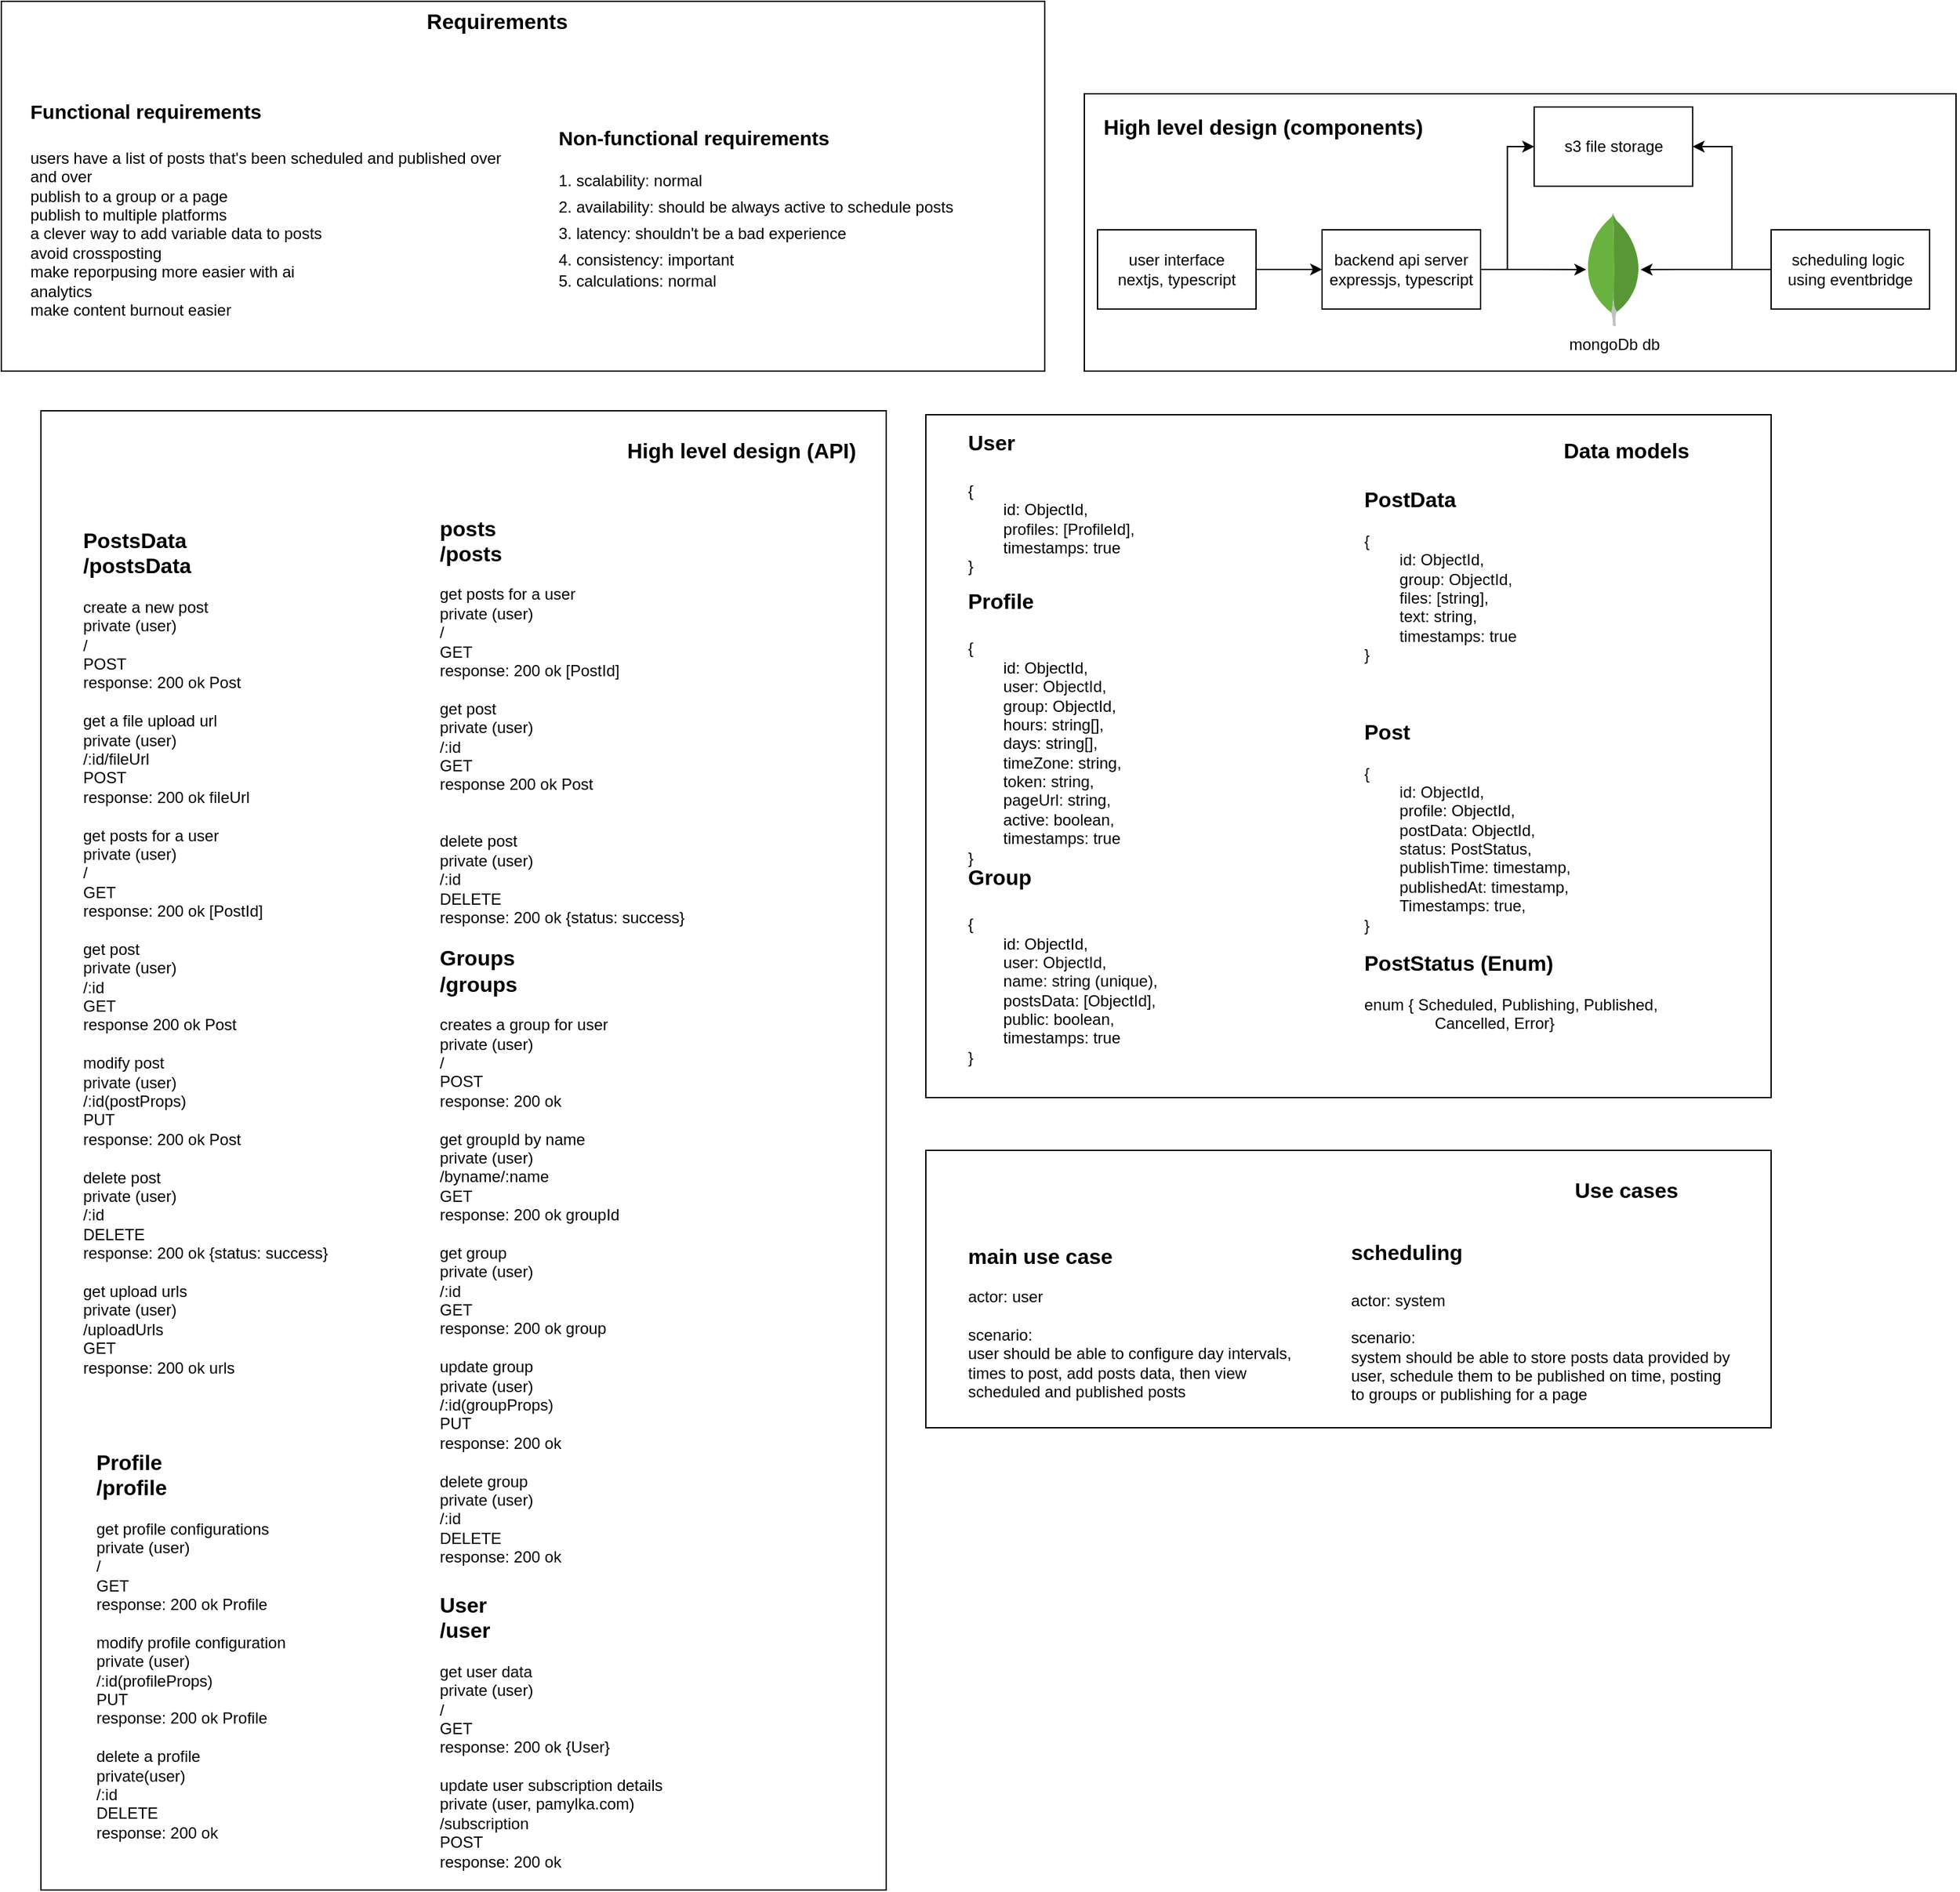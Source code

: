 <mxfile pages="4">
    <diagram name="high-level" id="dyGFYiwu21GuJYuzSbeo">
        <mxGraphModel dx="1135" dy="478" grid="1" gridSize="10" guides="1" tooltips="1" connect="1" arrows="1" fold="1" page="1" pageScale="1" pageWidth="850" pageHeight="1100" math="0" shadow="0">
            <root>
                <mxCell id="0"/>
                <mxCell id="1" parent="0"/>
                <mxCell id="Nc96AKdkwotpxMe6lG0i-1" value="" style="group" parent="1" vertex="1" connectable="0">
                    <mxGeometry x="840" y="110" width="662" height="210" as="geometry"/>
                </mxCell>
                <mxCell id="Nc96AKdkwotpxMe6lG0i-2" value="" style="whiteSpace=wrap;html=1;fontSize=11;" parent="Nc96AKdkwotpxMe6lG0i-1" vertex="1">
                    <mxGeometry width="660" height="210" as="geometry"/>
                </mxCell>
                <mxCell id="Nc96AKdkwotpxMe6lG0i-3" style="edgeStyle=orthogonalEdgeStyle;rounded=0;orthogonalLoop=1;jettySize=auto;html=1;exitX=1;exitY=0.5;exitDx=0;exitDy=0;entryX=0;entryY=0.5;entryDx=0;entryDy=0;" parent="Nc96AKdkwotpxMe6lG0i-1" source="Nc96AKdkwotpxMe6lG0i-4" target="Nc96AKdkwotpxMe6lG0i-6" edge="1">
                    <mxGeometry relative="1" as="geometry"/>
                </mxCell>
                <mxCell id="Nc96AKdkwotpxMe6lG0i-4" value="user interface&lt;div&gt;nextjs, typescript&lt;/div&gt;" style="rounded=0;whiteSpace=wrap;html=1;" parent="Nc96AKdkwotpxMe6lG0i-1" vertex="1">
                    <mxGeometry x="10" y="103" width="120" height="60" as="geometry"/>
                </mxCell>
                <mxCell id="Nc96AKdkwotpxMe6lG0i-5" style="edgeStyle=orthogonalEdgeStyle;rounded=0;orthogonalLoop=1;jettySize=auto;html=1;exitX=1;exitY=0.5;exitDx=0;exitDy=0;" parent="Nc96AKdkwotpxMe6lG0i-1" source="Nc96AKdkwotpxMe6lG0i-6" target="Nc96AKdkwotpxMe6lG0i-7" edge="1">
                    <mxGeometry relative="1" as="geometry"/>
                </mxCell>
                <mxCell id="Nc96AKdkwotpxMe6lG0i-47" style="edgeStyle=orthogonalEdgeStyle;rounded=0;orthogonalLoop=1;jettySize=auto;html=1;exitX=1;exitY=0.5;exitDx=0;exitDy=0;entryX=0;entryY=0.5;entryDx=0;entryDy=0;" parent="Nc96AKdkwotpxMe6lG0i-1" source="Nc96AKdkwotpxMe6lG0i-6" target="Nc96AKdkwotpxMe6lG0i-46" edge="1">
                    <mxGeometry relative="1" as="geometry"/>
                </mxCell>
                <mxCell id="Nc96AKdkwotpxMe6lG0i-6" value="backend api server&lt;div&gt;expressjs, typescript&lt;/div&gt;" style="rounded=0;whiteSpace=wrap;html=1;" parent="Nc96AKdkwotpxMe6lG0i-1" vertex="1">
                    <mxGeometry x="180" y="103" width="120" height="60" as="geometry"/>
                </mxCell>
                <mxCell id="Nc96AKdkwotpxMe6lG0i-7" value="mongoDb db" style="dashed=0;outlineConnect=0;html=1;align=center;labelPosition=center;verticalLabelPosition=bottom;verticalAlign=top;shape=mxgraph.weblogos.mongodb" parent="Nc96AKdkwotpxMe6lG0i-1" vertex="1">
                    <mxGeometry x="380" y="90" width="41.2" height="86.2" as="geometry"/>
                </mxCell>
                <mxCell id="Nc96AKdkwotpxMe6lG0i-8" value="&lt;font style=&quot;font-size: 16px;&quot;&gt;&lt;b&gt;High level design (components)&lt;/b&gt;&lt;/font&gt;" style="text;html=1;align=center;verticalAlign=middle;resizable=0;points=[];autosize=1;strokeColor=none;fillColor=none;" parent="Nc96AKdkwotpxMe6lG0i-1" vertex="1">
                    <mxGeometry y="10" width="270" height="30" as="geometry"/>
                </mxCell>
                <mxCell id="Nc96AKdkwotpxMe6lG0i-45" style="edgeStyle=orthogonalEdgeStyle;rounded=0;orthogonalLoop=1;jettySize=auto;html=1;" parent="Nc96AKdkwotpxMe6lG0i-1" source="Nc96AKdkwotpxMe6lG0i-44" target="Nc96AKdkwotpxMe6lG0i-7" edge="1">
                    <mxGeometry relative="1" as="geometry"/>
                </mxCell>
                <mxCell id="Nc96AKdkwotpxMe6lG0i-48" style="edgeStyle=orthogonalEdgeStyle;rounded=0;orthogonalLoop=1;jettySize=auto;html=1;exitX=0;exitY=0.5;exitDx=0;exitDy=0;entryX=1;entryY=0.5;entryDx=0;entryDy=0;" parent="Nc96AKdkwotpxMe6lG0i-1" source="Nc96AKdkwotpxMe6lG0i-44" target="Nc96AKdkwotpxMe6lG0i-46" edge="1">
                    <mxGeometry relative="1" as="geometry"/>
                </mxCell>
                <mxCell id="Nc96AKdkwotpxMe6lG0i-44" value="&lt;div data--h-bstatus=&quot;0OBSERVED&quot;&gt;scheduling logic&amp;nbsp;&lt;/div&gt;&lt;div data--h-bstatus=&quot;0OBSERVED&quot;&gt;using eventbridge&lt;/div&gt;" style="rounded=0;whiteSpace=wrap;html=1;" parent="Nc96AKdkwotpxMe6lG0i-1" vertex="1">
                    <mxGeometry x="520" y="103" width="120" height="60" as="geometry"/>
                </mxCell>
                <mxCell id="Nc96AKdkwotpxMe6lG0i-46" value="s3 file storage" style="rounded=0;whiteSpace=wrap;html=1;" parent="Nc96AKdkwotpxMe6lG0i-1" vertex="1">
                    <mxGeometry x="340.6" y="10" width="120" height="60" as="geometry"/>
                </mxCell>
                <mxCell id="Nc96AKdkwotpxMe6lG0i-9" value="" style="group" parent="1" vertex="1" connectable="0">
                    <mxGeometry x="50" y="350" width="640" height="1120" as="geometry"/>
                </mxCell>
                <mxCell id="Nc96AKdkwotpxMe6lG0i-10" value="" style="whiteSpace=wrap;html=1;fontSize=11;" parent="Nc96AKdkwotpxMe6lG0i-9" vertex="1">
                    <mxGeometry width="640" height="1120" as="geometry"/>
                </mxCell>
                <mxCell id="Nc96AKdkwotpxMe6lG0i-11" value="&lt;div data--h-bstatus=&quot;0OBSERVED&quot;&gt;&lt;span data--h-bstatus=&quot;0OBSERVED&quot; style=&quot;font-size: 16px;&quot;&gt;&lt;b data--h-bstatus=&quot;0OBSERVED&quot;&gt;PostsData&lt;/b&gt;&lt;/span&gt;&lt;/div&gt;&lt;font data--h-bstatus=&quot;0OBSERVED&quot; style=&quot;font-size: 16px;&quot;&gt;&lt;b data--h-bstatus=&quot;0OBSERVED&quot;&gt;/postsData&lt;/b&gt;&lt;/font&gt;&lt;div data--h-bstatus=&quot;0OBSERVED&quot;&gt;&lt;br data--h-bstatus=&quot;0OBSERVED&quot;&gt;&lt;/div&gt;&lt;div data--h-bstatus=&quot;0OBSERVED&quot;&gt;create a new post&lt;/div&gt;&lt;div data--h-bstatus=&quot;0OBSERVED&quot;&gt;private (user)&lt;/div&gt;&lt;div data--h-bstatus=&quot;0OBSERVED&quot;&gt;/&lt;/div&gt;&lt;div data--h-bstatus=&quot;0OBSERVED&quot;&gt;POST&lt;/div&gt;&lt;div data--h-bstatus=&quot;0OBSERVED&quot;&gt;response: 200 ok Post&lt;/div&gt;&lt;div data--h-bstatus=&quot;0OBSERVED&quot;&gt;&lt;br&gt;&lt;/div&gt;&lt;div data--h-bstatus=&quot;0OBSERVED&quot;&gt;get a file upload url&lt;/div&gt;&lt;div data--h-bstatus=&quot;0OBSERVED&quot;&gt;private (user)&lt;/div&gt;&lt;div data--h-bstatus=&quot;0OBSERVED&quot;&gt;/:id/fileUrl&lt;/div&gt;&lt;div data--h-bstatus=&quot;0OBSERVED&quot;&gt;POST&lt;/div&gt;&lt;div data--h-bstatus=&quot;0OBSERVED&quot;&gt;response: 200 ok fileUrl&lt;/div&gt;&lt;div data--h-bstatus=&quot;0OBSERVED&quot;&gt;&lt;br data--h-bstatus=&quot;0OBSERVED&quot;&gt;&lt;/div&gt;&lt;div data--h-bstatus=&quot;0OBSERVED&quot;&gt;&lt;span data--h-bstatus=&quot;0OBSERVED&quot; style=&quot;background-color: transparent; color: light-dark(rgb(0, 0, 0), rgb(255, 255, 255));&quot;&gt;get posts for a user&lt;/span&gt;&lt;/div&gt;&lt;div data--h-bstatus=&quot;0OBSERVED&quot;&gt;&lt;span data--h-bstatus=&quot;0OBSERVED&quot; style=&quot;background-color: transparent; color: light-dark(rgb(0, 0, 0), rgb(255, 255, 255));&quot;&gt;private (user)&lt;/span&gt;&lt;/div&gt;&lt;div data--h-bstatus=&quot;0OBSERVED&quot;&gt;/&lt;/div&gt;&lt;div data--h-bstatus=&quot;0OBSERVED&quot;&gt;GET&lt;/div&gt;&lt;div data--h-bstatus=&quot;0OBSERVED&quot;&gt;response: 200 ok [PostId]&lt;/div&gt;&lt;div data--h-bstatus=&quot;0OBSERVED&quot;&gt;&lt;br data--h-bstatus=&quot;0OBSERVED&quot;&gt;&lt;/div&gt;&lt;div data--h-bstatus=&quot;0OBSERVED&quot;&gt;get post&lt;/div&gt;&lt;div data--h-bstatus=&quot;0OBSERVED&quot;&gt;private (user)&lt;/div&gt;&lt;div data--h-bstatus=&quot;0OBSERVED&quot;&gt;/:id&lt;/div&gt;&lt;div data--h-bstatus=&quot;0OBSERVED&quot;&gt;GET&lt;/div&gt;&lt;div data--h-bstatus=&quot;0OBSERVED&quot;&gt;response 200 ok Post&lt;/div&gt;&lt;div data--h-bstatus=&quot;0OBSERVED&quot;&gt;&lt;br data--h-bstatus=&quot;0OBSERVED&quot;&gt;&lt;/div&gt;&lt;div data--h-bstatus=&quot;0OBSERVED&quot;&gt;modify post&lt;/div&gt;&lt;div data--h-bstatus=&quot;0OBSERVED&quot;&gt;private (user)&lt;/div&gt;&lt;div data--h-bstatus=&quot;0OBSERVED&quot;&gt;/:id(postProps)&lt;/div&gt;&lt;div data--h-bstatus=&quot;0OBSERVED&quot;&gt;PUT&lt;/div&gt;&lt;div data--h-bstatus=&quot;0OBSERVED&quot;&gt;response: 200 ok Post&lt;/div&gt;&lt;div data--h-bstatus=&quot;0OBSERVED&quot;&gt;&lt;br data--h-bstatus=&quot;0OBSERVED&quot;&gt;&lt;/div&gt;&lt;div data--h-bstatus=&quot;0OBSERVED&quot;&gt;delete post&lt;/div&gt;&lt;div data--h-bstatus=&quot;0OBSERVED&quot;&gt;private (user)&lt;/div&gt;&lt;div data--h-bstatus=&quot;0OBSERVED&quot;&gt;/:id&lt;/div&gt;&lt;div data--h-bstatus=&quot;0OBSERVED&quot;&gt;DELETE&lt;/div&gt;&lt;div data--h-bstatus=&quot;0OBSERVED&quot;&gt;response: 200 ok {status: success}&lt;/div&gt;&lt;div data--h-bstatus=&quot;0OBSERVED&quot;&gt;&lt;br&gt;&lt;/div&gt;&lt;div data--h-bstatus=&quot;0OBSERVED&quot;&gt;get upload urls&lt;/div&gt;&lt;div data--h-bstatus=&quot;0OBSERVED&quot;&gt;private (user)&lt;/div&gt;&lt;div data--h-bstatus=&quot;0OBSERVED&quot;&gt;/uploadUrls&lt;/div&gt;&lt;div data--h-bstatus=&quot;0OBSERVED&quot;&gt;GET&lt;/div&gt;&lt;div data--h-bstatus=&quot;0OBSERVED&quot;&gt;response: 200 ok urls&lt;/div&gt;" style="text;html=1;align=left;verticalAlign=middle;resizable=0;points=[];autosize=1;strokeColor=none;fillColor=none;" parent="Nc96AKdkwotpxMe6lG0i-9" vertex="1">
                    <mxGeometry x="30" y="80" width="210" height="660" as="geometry"/>
                </mxCell>
                <mxCell id="Nc96AKdkwotpxMe6lG0i-13" value="&lt;font style=&quot;font-size: 16px;&quot;&gt;&lt;b&gt;High level design (API)&lt;/b&gt;&lt;/font&gt;" style="text;html=1;align=center;verticalAlign=middle;resizable=0;points=[];autosize=1;strokeColor=none;fillColor=none;" parent="Nc96AKdkwotpxMe6lG0i-9" vertex="1">
                    <mxGeometry x="430" y="15" width="200" height="30" as="geometry"/>
                </mxCell>
                <mxCell id="Nc96AKdkwotpxMe6lG0i-49" value="&lt;div data--h-bstatus=&quot;0OBSERVED&quot;&gt;&lt;span data--h-bstatus=&quot;0OBSERVED&quot; style=&quot;font-size: 16px;&quot;&gt;&lt;b data--h-bstatus=&quot;0OBSERVED&quot;&gt;Profile&lt;/b&gt;&lt;/span&gt;&lt;/div&gt;&lt;div data--h-bstatus=&quot;0OBSERVED&quot;&gt;&lt;b style=&quot;font-size: 16px; background-color: transparent; color: light-dark(rgb(0, 0, 0), rgb(255, 255, 255));&quot; data--h-bstatus=&quot;0OBSERVED&quot;&gt;/profile&lt;/b&gt;&lt;/div&gt;&lt;div data--h-bstatus=&quot;0OBSERVED&quot;&gt;&lt;br data--h-bstatus=&quot;0OBSERVED&quot;&gt;&lt;/div&gt;&lt;div data--h-bstatus=&quot;0OBSERVED&quot;&gt;get profile configurations&lt;/div&gt;&lt;div data--h-bstatus=&quot;0OBSERVED&quot;&gt;&lt;span data--h-bstatus=&quot;0OBSERVED&quot; style=&quot;background-color: transparent; color: light-dark(rgb(0, 0, 0), rgb(255, 255, 255));&quot;&gt;private (user)&lt;/span&gt;&lt;/div&gt;&lt;div data--h-bstatus=&quot;0OBSERVED&quot;&gt;/&lt;/div&gt;&lt;div data--h-bstatus=&quot;0OBSERVED&quot;&gt;GET&lt;/div&gt;&lt;div data--h-bstatus=&quot;0OBSERVED&quot;&gt;response: 200 ok Profile&lt;/div&gt;&lt;div data--h-bstatus=&quot;0OBSERVED&quot;&gt;&lt;br&gt;&lt;/div&gt;&lt;div data--h-bstatus=&quot;0OBSERVED&quot;&gt;&lt;div data--h-bstatus=&quot;0OBSERVED&quot;&gt;modify profile configuration&lt;/div&gt;&lt;div data--h-bstatus=&quot;0OBSERVED&quot;&gt;private (user)&lt;/div&gt;&lt;div data--h-bstatus=&quot;0OBSERVED&quot;&gt;/:id(profileProps)&lt;/div&gt;&lt;div data--h-bstatus=&quot;0OBSERVED&quot;&gt;PUT&lt;/div&gt;&lt;div data--h-bstatus=&quot;0OBSERVED&quot;&gt;response: 200 ok Profile&lt;/div&gt;&lt;div data--h-bstatus=&quot;0OBSERVED&quot;&gt;&lt;br data--h-bstatus=&quot;0OBSERVED&quot;&gt;&lt;/div&gt;&lt;div data--h-bstatus=&quot;0OBSERVED&quot;&gt;delete a profile&lt;/div&gt;&lt;div data--h-bstatus=&quot;0OBSERVED&quot;&gt;private(user)&lt;/div&gt;&lt;div data--h-bstatus=&quot;0OBSERVED&quot;&gt;/:id&lt;/div&gt;&lt;div data--h-bstatus=&quot;0OBSERVED&quot;&gt;DELETE&lt;/div&gt;&lt;div data--h-bstatus=&quot;0OBSERVED&quot;&gt;response: 200 ok&lt;/div&gt;&lt;/div&gt;" style="text;html=1;align=left;verticalAlign=middle;resizable=0;points=[];autosize=1;strokeColor=none;fillColor=none;" parent="Nc96AKdkwotpxMe6lG0i-9" vertex="1">
                    <mxGeometry x="40" y="780" width="170" height="310" as="geometry"/>
                </mxCell>
                <mxCell id="Nc96AKdkwotpxMe6lG0i-50" value="&lt;div data--h-bstatus=&quot;0OBSERVED&quot;&gt;&lt;b style=&quot;background-color: transparent; color: light-dark(rgb(0, 0, 0), rgb(255, 255, 255)); font-size: 16px;&quot; data--h-bstatus=&quot;0OBSERVED&quot;&gt;User&lt;/b&gt;&lt;/div&gt;&lt;div data--h-bstatus=&quot;0OBSERVED&quot;&gt;&lt;b style=&quot;background-color: transparent; color: light-dark(rgb(0, 0, 0), rgb(255, 255, 255)); font-size: 16px;&quot; data--h-bstatus=&quot;0OBSERVED&quot;&gt;/user&lt;/b&gt;&lt;/div&gt;&lt;div data--h-bstatus=&quot;0OBSERVED&quot;&gt;&lt;br data--h-bstatus=&quot;0OBSERVED&quot;&gt;&lt;/div&gt;&lt;div data--h-bstatus=&quot;0OBSERVED&quot;&gt;get user data&lt;/div&gt;&lt;div data--h-bstatus=&quot;0OBSERVED&quot;&gt;&lt;span data--h-bstatus=&quot;0OBSERVED&quot; style=&quot;background-color: transparent; color: light-dark(rgb(0, 0, 0), rgb(255, 255, 255));&quot;&gt;private (user)&lt;/span&gt;&lt;/div&gt;&lt;div data--h-bstatus=&quot;0OBSERVED&quot;&gt;/&lt;/div&gt;&lt;div data--h-bstatus=&quot;0OBSERVED&quot;&gt;GET&lt;/div&gt;&lt;div data--h-bstatus=&quot;0OBSERVED&quot;&gt;response: 200 ok {User}&lt;/div&gt;&lt;div data--h-bstatus=&quot;0OBSERVED&quot;&gt;&lt;br&gt;&lt;/div&gt;&lt;div data--h-bstatus=&quot;0OBSERVED&quot;&gt;&lt;div data--h-bstatus=&quot;0OBSERVED&quot;&gt;&lt;span style=&quot;background-color: transparent;&quot;&gt;update user subscription details&lt;/span&gt;&lt;/div&gt;&lt;div data--h-bstatus=&quot;0OBSERVED&quot;&gt;&lt;span style=&quot;background-color: transparent;&quot;&gt;private (user, pamylka.com)&lt;/span&gt;&lt;/div&gt;&lt;div data--h-bstatus=&quot;0OBSERVED&quot;&gt;/subscription&lt;/div&gt;&lt;div data--h-bstatus=&quot;0OBSERVED&quot;&gt;POST&lt;/div&gt;&lt;div data--h-bstatus=&quot;0OBSERVED&quot;&gt;response: 200 ok&lt;/div&gt;&lt;/div&gt;" style="text;html=1;align=left;verticalAlign=middle;resizable=0;points=[];autosize=1;strokeColor=none;fillColor=none;" parent="Nc96AKdkwotpxMe6lG0i-9" vertex="1">
                    <mxGeometry x="300" y="890" width="190" height="220" as="geometry"/>
                </mxCell>
                <mxCell id="Nc96AKdkwotpxMe6lG0i-53" value="&lt;div data--h-bstatus=&quot;0OBSERVED&quot;&gt;&lt;span data--h-bstatus=&quot;0OBSERVED&quot; style=&quot;font-size: 16px;&quot;&gt;&lt;b data--h-bstatus=&quot;0OBSERVED&quot;&gt;posts&lt;/b&gt;&lt;/span&gt;&lt;/div&gt;&lt;font data--h-bstatus=&quot;0OBSERVED&quot; style=&quot;font-size: 16px;&quot;&gt;&lt;b data--h-bstatus=&quot;0OBSERVED&quot;&gt;/posts&lt;/b&gt;&lt;/font&gt;&lt;div data--h-bstatus=&quot;0OBSERVED&quot;&gt;&lt;br&gt;&lt;/div&gt;&lt;div data--h-bstatus=&quot;0OBSERVED&quot;&gt;&lt;span data--h-bstatus=&quot;0OBSERVED&quot; style=&quot;background-color: transparent; color: light-dark(rgb(0, 0, 0), rgb(255, 255, 255));&quot;&gt;get posts for a user&lt;/span&gt;&lt;/div&gt;&lt;div data--h-bstatus=&quot;0OBSERVED&quot;&gt;&lt;span data--h-bstatus=&quot;0OBSERVED&quot; style=&quot;background-color: transparent; color: light-dark(rgb(0, 0, 0), rgb(255, 255, 255));&quot;&gt;private (user)&lt;/span&gt;&lt;/div&gt;&lt;div data--h-bstatus=&quot;0OBSERVED&quot;&gt;/&lt;/div&gt;&lt;div data--h-bstatus=&quot;0OBSERVED&quot;&gt;GET&lt;/div&gt;&lt;div data--h-bstatus=&quot;0OBSERVED&quot;&gt;response: 200 ok [PostId]&lt;/div&gt;&lt;div data--h-bstatus=&quot;0OBSERVED&quot;&gt;&lt;br data--h-bstatus=&quot;0OBSERVED&quot;&gt;&lt;/div&gt;&lt;div data--h-bstatus=&quot;0OBSERVED&quot;&gt;get post&lt;/div&gt;&lt;div data--h-bstatus=&quot;0OBSERVED&quot;&gt;private (user)&lt;/div&gt;&lt;div data--h-bstatus=&quot;0OBSERVED&quot;&gt;/:id&lt;/div&gt;&lt;div data--h-bstatus=&quot;0OBSERVED&quot;&gt;GET&lt;/div&gt;&lt;div data--h-bstatus=&quot;0OBSERVED&quot;&gt;response 200 ok Post&lt;/div&gt;&lt;div data--h-bstatus=&quot;0OBSERVED&quot;&gt;&lt;br&gt;&lt;/div&gt;&lt;div data--h-bstatus=&quot;0OBSERVED&quot;&gt;&lt;br data--h-bstatus=&quot;0OBSERVED&quot;&gt;&lt;/div&gt;&lt;div data--h-bstatus=&quot;0OBSERVED&quot;&gt;delete post&lt;/div&gt;&lt;div data--h-bstatus=&quot;0OBSERVED&quot;&gt;private (user)&lt;/div&gt;&lt;div data--h-bstatus=&quot;0OBSERVED&quot;&gt;/:id&lt;/div&gt;&lt;div data--h-bstatus=&quot;0OBSERVED&quot;&gt;DELETE&lt;/div&gt;&lt;div data--h-bstatus=&quot;0OBSERVED&quot;&gt;response: 200 ok {status: success}&lt;/div&gt;" style="text;html=1;align=left;verticalAlign=middle;resizable=0;points=[];autosize=1;strokeColor=none;fillColor=none;" parent="Nc96AKdkwotpxMe6lG0i-9" vertex="1">
                    <mxGeometry x="300" y="70" width="210" height="330" as="geometry"/>
                </mxCell>
                <mxCell id="jAhRFScy9EEFoIOksLYV-3" value="&lt;div data--h-bstatus=&quot;0OBSERVED&quot;&gt;&lt;span data--h-bstatus=&quot;0OBSERVED&quot; style=&quot;font-size: 16px;&quot;&gt;&lt;b data--h-bstatus=&quot;0OBSERVED&quot;&gt;Groups&lt;/b&gt;&lt;/span&gt;&lt;/div&gt;&lt;div data--h-bstatus=&quot;0OBSERVED&quot;&gt;&lt;b style=&quot;background-color: transparent; color: light-dark(rgb(0, 0, 0), rgb(255, 255, 255)); font-size: 16px;&quot; data--h-bstatus=&quot;0OBSERVED&quot;&gt;/groups&lt;/b&gt;&lt;/div&gt;&lt;div data--h-bstatus=&quot;0OBSERVED&quot;&gt;&lt;br data--h-bstatus=&quot;0OBSERVED&quot;&gt;&lt;/div&gt;&lt;div data--h-bstatus=&quot;0OBSERVED&quot;&gt;&lt;div data--h-bstatus=&quot;0OBSERVED&quot;&gt;creates a group for user&lt;/div&gt;&lt;div data--h-bstatus=&quot;0OBSERVED&quot;&gt;private (user)&lt;/div&gt;&lt;div data--h-bstatus=&quot;0OBSERVED&quot;&gt;/&lt;/div&gt;&lt;div data--h-bstatus=&quot;0OBSERVED&quot;&gt;POST&lt;/div&gt;&lt;div data--h-bstatus=&quot;0OBSERVED&quot;&gt;response: 200 ok&lt;/div&gt;&lt;div data--h-bstatus=&quot;0OBSERVED&quot;&gt;&lt;br&gt;&lt;/div&gt;&lt;/div&gt;&lt;div data--h-bstatus=&quot;0OBSERVED&quot;&gt;&lt;span data--h-bstatus=&quot;0OBSERVED&quot; style=&quot;background-color: transparent; color: light-dark(rgb(0, 0, 0), rgb(255, 255, 255));&quot;&gt;get groupId by name&lt;/span&gt;&lt;/div&gt;&lt;div data--h-bstatus=&quot;0OBSERVED&quot;&gt;&lt;span data--h-bstatus=&quot;0OBSERVED&quot; style=&quot;background-color: transparent; color: light-dark(rgb(0, 0, 0), rgb(255, 255, 255));&quot;&gt;private (user)&lt;/span&gt;&lt;/div&gt;&lt;div data--h-bstatus=&quot;0OBSERVED&quot;&gt;/byname/:name&lt;/div&gt;&lt;div data--h-bstatus=&quot;0OBSERVED&quot;&gt;GET&lt;/div&gt;&lt;div data--h-bstatus=&quot;0OBSERVED&quot;&gt;response: 200 ok groupId&lt;/div&gt;&lt;div data--h-bstatus=&quot;0OBSERVED&quot;&gt;&lt;br data--h-bstatus=&quot;0OBSERVED&quot;&gt;&lt;/div&gt;&lt;div data--h-bstatus=&quot;0OBSERVED&quot;&gt;&lt;div data--h-bstatus=&quot;0OBSERVED&quot;&gt;&lt;span style=&quot;background-color: transparent; color: light-dark(rgb(0, 0, 0), rgb(255, 255, 255));&quot; data--h-bstatus=&quot;0OBSERVED&quot;&gt;get group&lt;/span&gt;&lt;/div&gt;&lt;div data--h-bstatus=&quot;0OBSERVED&quot;&gt;&lt;span style=&quot;background-color: transparent; color: light-dark(rgb(0, 0, 0), rgb(255, 255, 255));&quot; data--h-bstatus=&quot;0OBSERVED&quot;&gt;private (user)&lt;/span&gt;&lt;/div&gt;&lt;div data--h-bstatus=&quot;0OBSERVED&quot;&gt;/:id&lt;/div&gt;&lt;div data--h-bstatus=&quot;0OBSERVED&quot;&gt;GET&lt;/div&gt;&lt;div data--h-bstatus=&quot;0OBSERVED&quot;&gt;response: 200 ok group&lt;/div&gt;&lt;div data--h-bstatus=&quot;0OBSERVED&quot;&gt;&lt;br&gt;&lt;/div&gt;&lt;/div&gt;&lt;div data--h-bstatus=&quot;0OBSERVED&quot;&gt;update group&lt;/div&gt;&lt;div data--h-bstatus=&quot;0OBSERVED&quot;&gt;private (user)&lt;/div&gt;&lt;div data--h-bstatus=&quot;0OBSERVED&quot;&gt;/:id(groupProps)&lt;/div&gt;&lt;div data--h-bstatus=&quot;0OBSERVED&quot;&gt;PUT&lt;/div&gt;&lt;div data--h-bstatus=&quot;0OBSERVED&quot;&gt;response: 200 ok&lt;/div&gt;&lt;div data--h-bstatus=&quot;0OBSERVED&quot;&gt;&lt;br data--h-bstatus=&quot;0OBSERVED&quot;&gt;&lt;/div&gt;&lt;div data--h-bstatus=&quot;0OBSERVED&quot;&gt;delete group&lt;/div&gt;&lt;div data--h-bstatus=&quot;0OBSERVED&quot;&gt;private (user)&lt;/div&gt;&lt;div data--h-bstatus=&quot;0OBSERVED&quot;&gt;/:id&lt;/div&gt;&lt;div data--h-bstatus=&quot;0OBSERVED&quot;&gt;DELETE&lt;/div&gt;&lt;div data--h-bstatus=&quot;0OBSERVED&quot;&gt;response: 200 ok&lt;/div&gt;" style="text;html=1;align=left;verticalAlign=middle;resizable=0;points=[];autosize=1;strokeColor=none;fillColor=none;" parent="Nc96AKdkwotpxMe6lG0i-9" vertex="1">
                    <mxGeometry x="300" y="400" width="160" height="480" as="geometry"/>
                </mxCell>
                <mxCell id="Nc96AKdkwotpxMe6lG0i-18" value="" style="group" parent="1" vertex="1" connectable="0">
                    <mxGeometry x="20" y="40" width="790" height="290" as="geometry"/>
                </mxCell>
                <mxCell id="Nc96AKdkwotpxMe6lG0i-19" value="" style="whiteSpace=wrap;html=1;fontSize=11;" parent="Nc96AKdkwotpxMe6lG0i-18" vertex="1">
                    <mxGeometry width="790" height="280" as="geometry"/>
                </mxCell>
                <mxCell id="Nc96AKdkwotpxMe6lG0i-20" value="&lt;h1 data--h-bstatus=&quot;0OBSERVED&quot; style=&quot;margin-top: 0px;&quot;&gt;&lt;span data--h-bstatus=&quot;0OBSERVED&quot; style=&quot;background-color: transparent; color: light-dark(rgb(0, 0, 0), rgb(255, 255, 255));&quot;&gt;&lt;font data--h-bstatus=&quot;0OBSERVED&quot; style=&quot;font-size: 15px;&quot;&gt;Functional requirements&lt;/font&gt;&lt;/span&gt;&lt;/h1&gt;&lt;div data--h-bstatus=&quot;0OBSERVED&quot;&gt;&lt;span data--h-bstatus=&quot;0OBSERVED&quot; style=&quot;font-size: 12px; font-weight: 400; background-color: transparent; color: light-dark(rgb(0, 0, 0), rgb(255, 255, 255)); line-height: 100%;&quot;&gt;users have a list of posts that&#39;s been scheduled and published over and over&lt;/span&gt;&lt;/div&gt;&lt;div data--h-bstatus=&quot;0OBSERVED&quot;&gt;&lt;span data--h-bstatus=&quot;0OBSERVED&quot; style=&quot;font-size: 12px; font-weight: 400; background-color: transparent; color: light-dark(rgb(0, 0, 0), rgb(255, 255, 255)); line-height: 100%;&quot;&gt;publish to a group or a page&lt;/span&gt;&lt;/div&gt;&lt;div data--h-bstatus=&quot;0OBSERVED&quot;&gt;&lt;span data--h-bstatus=&quot;0OBSERVED&quot; style=&quot;background-color: transparent; color: light-dark(rgb(0, 0, 0), rgb(255, 255, 255));&quot;&gt;publish to multiple platforms&lt;/span&gt;&lt;/div&gt;&lt;div data--h-bstatus=&quot;0OBSERVED&quot;&gt;a clever way to add variable data to posts&lt;/div&gt;&lt;div data--h-bstatus=&quot;0OBSERVED&quot;&gt;avoid crossposting&lt;/div&gt;&lt;div data--h-bstatus=&quot;0OBSERVED&quot;&gt;make reporpusing more easier with ai&lt;/div&gt;&lt;div data--h-bstatus=&quot;0OBSERVED&quot;&gt;analytics&lt;/div&gt;&lt;div data--h-bstatus=&quot;0OBSERVED&quot;&gt;make content burnout easier&lt;/div&gt;" style="text;html=1;whiteSpace=wrap;overflow=hidden;rounded=0;" parent="Nc96AKdkwotpxMe6lG0i-18" vertex="1">
                    <mxGeometry x="20" y="60" width="370" height="190" as="geometry"/>
                </mxCell>
                <mxCell id="Nc96AKdkwotpxMe6lG0i-21" value="&lt;h1 data--h-bstatus=&quot;0OBSERVED&quot; style=&quot;margin-top: 0px;&quot;&gt;&lt;span data--h-bstatus=&quot;0OBSERVED&quot; style=&quot;background-color: transparent; color: light-dark(rgb(0, 0, 0), rgb(255, 255, 255));&quot;&gt;&lt;font data--h-bstatus=&quot;0OBSERVED&quot; style=&quot;font-size: 15px;&quot;&gt;Non-functional requirements&lt;/font&gt;&lt;/span&gt;&lt;/h1&gt;&lt;h1 data--h-bstatus=&quot;0OBSERVED&quot; style=&quot;margin-top: 0px; line-height: 0%;&quot;&gt;&lt;span data--h-bstatus=&quot;0OBSERVED&quot; style=&quot;font-size: 12px; font-weight: 400;&quot;&gt;1. scalability: normal&lt;/span&gt;&lt;/h1&gt;&lt;h1 data--h-bstatus=&quot;0OBSERVED&quot; style=&quot;margin-top: 0px; line-height: 0%;&quot;&gt;&lt;span data--h-bstatus=&quot;0OBSERVED&quot; style=&quot;background-color: transparent; color: light-dark(rgb(0, 0, 0), rgb(255, 255, 255)); font-size: 12px; font-weight: 400;&quot;&gt;2. availability: should be always active to schedule posts&lt;/span&gt;&lt;/h1&gt;&lt;h1 data--h-bstatus=&quot;0OBSERVED&quot; style=&quot;margin-top: 0px; line-height: 0%;&quot;&gt;&lt;span data--h-bstatus=&quot;0OBSERVED&quot; style=&quot;background-color: transparent; color: light-dark(rgb(0, 0, 0), rgb(255, 255, 255)); font-size: 12px; font-weight: 400;&quot;&gt;3. latency: shouldn&#39;t be a bad experience&lt;/span&gt;&lt;/h1&gt;&lt;h1 data--h-bstatus=&quot;0OBSERVED&quot; style=&quot;margin-top: 0px; line-height: 0%;&quot;&gt;&lt;span data--h-bstatus=&quot;0OBSERVED&quot; style=&quot;background-color: transparent; color: light-dark(rgb(0, 0, 0), rgb(255, 255, 255)); font-size: 12px; font-weight: normal;&quot;&gt;4. consistency: important&lt;/span&gt;&lt;/h1&gt;&lt;div data--h-bstatus=&quot;0OBSERVED&quot; style=&quot;line-height: 0%;&quot;&gt;&lt;span data--h-bstatus=&quot;0OBSERVED&quot; style=&quot;background-color: transparent; color: light-dark(rgb(0, 0, 0), rgb(255, 255, 255));&quot;&gt;5. calculations: normal&lt;/span&gt;&lt;/div&gt;" style="text;html=1;whiteSpace=wrap;overflow=hidden;rounded=0;" parent="Nc96AKdkwotpxMe6lG0i-18" vertex="1">
                    <mxGeometry x="420" y="80" width="350" height="150" as="geometry"/>
                </mxCell>
                <mxCell id="Nc96AKdkwotpxMe6lG0i-22" value="&lt;font style=&quot;font-size: 16px;&quot;&gt;&lt;b&gt;Requirements&lt;/b&gt;&lt;/font&gt;" style="text;html=1;align=center;verticalAlign=middle;resizable=0;points=[];autosize=1;strokeColor=none;fillColor=none;" parent="Nc96AKdkwotpxMe6lG0i-18" vertex="1">
                    <mxGeometry x="310" width="130" height="30" as="geometry"/>
                </mxCell>
                <mxCell id="Nc96AKdkwotpxMe6lG0i-36" value="" style="group" parent="1" vertex="1" connectable="0">
                    <mxGeometry x="720" y="910" width="640" height="214" as="geometry"/>
                </mxCell>
                <mxCell id="Nc96AKdkwotpxMe6lG0i-37" value="" style="whiteSpace=wrap;html=1;fontSize=11;" parent="Nc96AKdkwotpxMe6lG0i-36" vertex="1">
                    <mxGeometry width="640" height="210" as="geometry"/>
                </mxCell>
                <mxCell id="Nc96AKdkwotpxMe6lG0i-38" value="&lt;div data--h-bstatus=&quot;0OBSERVED&quot;&gt;&lt;b data--h-bstatus=&quot;0OBSERVED&quot; style=&quot;font-size: 16px; background-color: transparent; color: light-dark(rgb(0, 0, 0), rgb(255, 255, 255));&quot;&gt;main use case&lt;/b&gt;&lt;/div&gt;&lt;div data--h-bstatus=&quot;0OBSERVED&quot;&gt;&lt;br data--h-bstatus=&quot;0OBSERVED&quot;&gt;&lt;/div&gt;&lt;div data--h-bstatus=&quot;0OBSERVED&quot;&gt;actor: user&lt;/div&gt;&lt;div data--h-bstatus=&quot;0OBSERVED&quot;&gt;&lt;br data--h-bstatus=&quot;0OBSERVED&quot;&gt;&lt;/div&gt;&lt;div data--h-bstatus=&quot;0OBSERVED&quot;&gt;scenario:&lt;/div&gt;&lt;div data--h-bstatus=&quot;0OBSERVED&quot;&gt;user should be able to configure day intervals,&lt;/div&gt;&lt;div data--h-bstatus=&quot;0OBSERVED&quot;&gt;times&amp;nbsp;&lt;span data--h-bstatus=&quot;0OBSERVED&quot; style=&quot;background-color: transparent; color: light-dark(rgb(0, 0, 0), rgb(255, 255, 255));&quot;&gt;to post, add posts data, then view&amp;nbsp;&lt;/span&gt;&lt;/div&gt;&lt;div data--h-bstatus=&quot;0OBSERVED&quot;&gt;&lt;span data--h-bstatus=&quot;0OBSERVED&quot; style=&quot;background-color: transparent; color: light-dark(rgb(0, 0, 0), rgb(255, 255, 255));&quot;&gt;scheduled and&amp;nbsp;&lt;/span&gt;&lt;span data--h-bstatus=&quot;0OBSERVED&quot; style=&quot;background-color: transparent; color: light-dark(rgb(0, 0, 0), rgb(255, 255, 255));&quot;&gt;published posts&lt;/span&gt;&lt;/div&gt;" style="text;html=1;align=left;verticalAlign=middle;resizable=0;points=[];autosize=1;strokeColor=none;fillColor=none;" parent="Nc96AKdkwotpxMe6lG0i-36" vertex="1">
                    <mxGeometry x="30" y="65" width="270" height="130" as="geometry"/>
                </mxCell>
                <mxCell id="Nc96AKdkwotpxMe6lG0i-39" value="&lt;font style=&quot;font-size: 16px;&quot;&gt;&lt;b&gt;Use cases&lt;/b&gt;&lt;/font&gt;" style="text;html=1;align=center;verticalAlign=middle;resizable=0;points=[];autosize=1;strokeColor=none;fillColor=none;" parent="Nc96AKdkwotpxMe6lG0i-36" vertex="1">
                    <mxGeometry x="480" y="15" width="100" height="30" as="geometry"/>
                </mxCell>
                <mxCell id="H-i4VCKOyVgDC0gI0cPH-2" value="&lt;div data--h-bstatus=&quot;0OBSERVED&quot;&gt;&lt;span data--h-bstatus=&quot;0OBSERVED&quot; style=&quot;font-size: 16px;&quot;&gt;&lt;b data--h-bstatus=&quot;0OBSERVED&quot;&gt;scheduling&lt;/b&gt;&lt;/span&gt;&lt;/div&gt;&lt;div data--h-bstatus=&quot;0OBSERVED&quot;&gt;&lt;span data--h-bstatus=&quot;0OBSERVED&quot; style=&quot;font-size: 16px;&quot;&gt;&lt;b data--h-bstatus=&quot;0OBSERVED&quot;&gt;&lt;br data--h-bstatus=&quot;0OBSERVED&quot;&gt;&lt;/b&gt;&lt;/span&gt;&lt;/div&gt;&lt;div data--h-bstatus=&quot;0OBSERVED&quot;&gt;actor: system&lt;/div&gt;&lt;div data--h-bstatus=&quot;0OBSERVED&quot;&gt;&lt;br data--h-bstatus=&quot;0OBSERVED&quot;&gt;&lt;/div&gt;&lt;div data--h-bstatus=&quot;0OBSERVED&quot;&gt;scenario:&lt;/div&gt;&lt;div data--h-bstatus=&quot;0OBSERVED&quot;&gt;system should be able to store posts data provided by&lt;/div&gt;&lt;div data--h-bstatus=&quot;0OBSERVED&quot;&gt;user, schedule them to be published on time, posting&lt;/div&gt;&lt;div data--h-bstatus=&quot;0OBSERVED&quot;&gt;to groups or publishing for a page&lt;/div&gt;" style="text;html=1;align=left;verticalAlign=middle;resizable=0;points=[];autosize=1;strokeColor=none;fillColor=none;" parent="Nc96AKdkwotpxMe6lG0i-36" vertex="1">
                    <mxGeometry x="320" y="60" width="310" height="140" as="geometry"/>
                </mxCell>
                <mxCell id="H-i4VCKOyVgDC0gI0cPH-1" value="" style="group" parent="1" vertex="1" connectable="0">
                    <mxGeometry x="720" y="350" width="642" height="524" as="geometry"/>
                </mxCell>
                <mxCell id="Nc96AKdkwotpxMe6lG0i-23" value="" style="whiteSpace=wrap;html=1;fontSize=11;" parent="H-i4VCKOyVgDC0gI0cPH-1" vertex="1">
                    <mxGeometry y="3" width="640" height="517" as="geometry"/>
                </mxCell>
                <mxCell id="Nc96AKdkwotpxMe6lG0i-25" value="&lt;div data--h-bstatus=&quot;0OBSERVED&quot;&gt;&lt;b data--h-bstatus=&quot;0OBSERVED&quot; style=&quot;font-size: 16px; background-color: transparent; color: light-dark(rgb(0, 0, 0), rgb(255, 255, 255));&quot;&gt;PostData&lt;/b&gt;&lt;/div&gt;&lt;div data--h-bstatus=&quot;0OBSERVED&quot;&gt;&lt;br data--h-bstatus=&quot;0OBSERVED&quot;&gt;&lt;/div&gt;&lt;div data--h-bstatus=&quot;0OBSERVED&quot;&gt;{&lt;/div&gt;&lt;div data--h-bstatus=&quot;0OBSERVED&quot;&gt;&lt;span data--h-bstatus=&quot;0OBSERVED&quot; style=&quot;white-space: pre;&quot;&gt;&#x9;&lt;/span&gt;id: ObjectId,&lt;/div&gt;&lt;div data--h-bstatus=&quot;0OBSERVED&quot;&gt;&lt;span data--h-bstatus=&quot;0OBSERVED&quot; style=&quot;white-space: pre;&quot;&gt;&#x9;&lt;/span&gt;group: ObjectId,&lt;br data--h-bstatus=&quot;0OBSERVED&quot;&gt;&lt;/div&gt;&lt;div data--h-bstatus=&quot;0OBSERVED&quot;&gt;&lt;span style=&quot;background-color: transparent; white-space-collapse: preserve;&quot; data--h-bstatus=&quot;0OBSERVED&quot;&gt;&#x9;&lt;/span&gt;&lt;span style=&quot;background-color: transparent; white-space-collapse: preserve;&quot; data--h-bstatus=&quot;0OBSERVED&quot;&gt;files: [string],&lt;/span&gt;&lt;/div&gt;&lt;div data--h-bstatus=&quot;0OBSERVED&quot;&gt;&lt;span style=&quot;white-space-collapse: preserve;&quot; data--h-bstatus=&quot;0OBSERVED&quot;&gt;&lt;span data--h-bstatus=&quot;0OBSERVED&quot;&gt;&#x9;&lt;/span&gt;text: string,&lt;/span&gt;&lt;/div&gt;&lt;div data--h-bstatus=&quot;0OBSERVED&quot;&gt;&lt;span style=&quot;background-color: transparent; white-space-collapse: preserve;&quot; data--h-bstatus=&quot;0OBSERVED&quot;&gt;&#x9;&lt;/span&gt;&lt;span style=&quot;background-color: transparent; white-space-collapse: preserve;&quot; data--h-bstatus=&quot;0OBSERVED&quot;&gt;timestamps: true&lt;/span&gt;&lt;/div&gt;&lt;div data--h-bstatus=&quot;0OBSERVED&quot;&gt;}&lt;/div&gt;" style="text;html=1;align=left;verticalAlign=middle;resizable=0;points=[];autosize=1;strokeColor=none;fillColor=none;" parent="H-i4VCKOyVgDC0gI0cPH-1" vertex="1">
                    <mxGeometry x="330" y="50" width="140" height="150" as="geometry"/>
                </mxCell>
                <mxCell id="Nc96AKdkwotpxMe6lG0i-27" value="&lt;font style=&quot;font-size: 16px;&quot;&gt;&lt;b&gt;Data models&lt;/b&gt;&lt;/font&gt;" style="text;html=1;align=center;verticalAlign=middle;resizable=0;points=[];autosize=1;strokeColor=none;fillColor=none;" parent="H-i4VCKOyVgDC0gI0cPH-1" vertex="1">
                    <mxGeometry x="470" y="15" width="120" height="30" as="geometry"/>
                </mxCell>
                <mxCell id="Nc96AKdkwotpxMe6lG0i-51" value="&lt;div data--h-bstatus=&quot;0OBSERVED&quot;&gt;&lt;span data--h-bstatus=&quot;0OBSERVED&quot; style=&quot;font-size: 16px;&quot;&gt;&lt;b data--h-bstatus=&quot;0OBSERVED&quot;&gt;Post&lt;/b&gt;&lt;/span&gt;&lt;/div&gt;&lt;div data--h-bstatus=&quot;0OBSERVED&quot;&gt;&lt;br data--h-bstatus=&quot;0OBSERVED&quot;&gt;&lt;/div&gt;&lt;div data--h-bstatus=&quot;0OBSERVED&quot;&gt;{&lt;/div&gt;&lt;div data--h-bstatus=&quot;0OBSERVED&quot;&gt;&lt;span data--h-bstatus=&quot;0OBSERVED&quot; style=&quot;white-space: pre;&quot;&gt;&#x9;&lt;/span&gt;id: ObjectId,&lt;/div&gt;&lt;div data--h-bstatus=&quot;0OBSERVED&quot;&gt;&lt;span data--h-bstatus=&quot;0OBSERVED&quot; style=&quot;white-space: pre;&quot;&gt;&#x9;&lt;/span&gt;profile: ObjectId,&lt;br data--h-bstatus=&quot;0OBSERVED&quot;&gt;&lt;/div&gt;&lt;div data--h-bstatus=&quot;0OBSERVED&quot;&gt;&lt;span data--h-bstatus=&quot;0OBSERVED&quot; style=&quot;white-space: pre;&quot;&gt;&#x9;&lt;/span&gt;postData: ObjectId,&lt;br data--h-bstatus=&quot;0OBSERVED&quot;&gt;&lt;/div&gt;&lt;div data--h-bstatus=&quot;0OBSERVED&quot;&gt;&lt;span style=&quot;background-color: transparent; white-space-collapse: preserve;&quot; data--h-bstatus=&quot;0OBSERVED&quot;&gt;&#x9;&lt;/span&gt;&lt;span style=&quot;background-color: transparent;&quot;&gt;status: PostStatus,&lt;/span&gt;&lt;/div&gt;&lt;div data--h-bstatus=&quot;0OBSERVED&quot;&gt;&lt;span data--h-bstatus=&quot;0OBSERVED&quot; style=&quot;white-space: pre;&quot;&gt;&#x9;&lt;/span&gt;publishTime: timestamp,&lt;br data--h-bstatus=&quot;0OBSERVED&quot;&gt;&lt;/div&gt;&lt;div data--h-bstatus=&quot;0OBSERVED&quot;&gt;&lt;span data--h-bstatus=&quot;0OBSERVED&quot; style=&quot;white-space: pre;&quot;&gt;&#x9;&lt;/span&gt;publishedAt: timestamp,&lt;br data--h-bstatus=&quot;0OBSERVED&quot;&gt;&lt;/div&gt;&lt;div data--h-bstatus=&quot;0OBSERVED&quot;&gt;&lt;span style=&quot;background-color: transparent; color: light-dark(rgb(0, 0, 0), rgb(255, 255, 255)); white-space-collapse: preserve;&quot; data--h-bstatus=&quot;0OBSERVED&quot;&gt;&lt;span data--h-bstatus=&quot;0OBSERVED&quot; style=&quot;white-space: pre;&quot;&gt;&#x9;&lt;/span&gt;Timestamps: true,&lt;/span&gt;&lt;span style=&quot;background-color: transparent; color: light-dark(rgb(0, 0, 0), rgb(255, 255, 255)); white-space-collapse: preserve;&quot; data--h-bstatus=&quot;0OBSERVED&quot;&gt;&#x9;&lt;/span&gt;&lt;span style=&quot;background-color: transparent; color: light-dark(rgb(0, 0, 0), rgb(255, 255, 255)); white-space-collapse: preserve;&quot; data--h-bstatus=&quot;0OBSERVED&quot;&gt;&#x9;&lt;/span&gt;&lt;/div&gt;&lt;div data--h-bstatus=&quot;0OBSERVED&quot;&gt;}&lt;/div&gt;" style="text;html=1;align=left;verticalAlign=middle;resizable=0;points=[];autosize=1;strokeColor=none;fillColor=none;" parent="H-i4VCKOyVgDC0gI0cPH-1" vertex="1">
                    <mxGeometry x="330" y="225" width="180" height="180" as="geometry"/>
                </mxCell>
                <mxCell id="Nc96AKdkwotpxMe6lG0i-52" value="&lt;div data--h-bstatus=&quot;0OBSERVED&quot;&gt;&lt;span data--h-bstatus=&quot;0OBSERVED&quot; style=&quot;font-size: 16px;&quot;&gt;&lt;b data--h-bstatus=&quot;0OBSERVED&quot;&gt;PostStatus (Enum)&lt;/b&gt;&lt;/span&gt;&lt;/div&gt;&lt;div data--h-bstatus=&quot;0OBSERVED&quot;&gt;&lt;span data--h-bstatus=&quot;0OBSERVED&quot; style=&quot;background-color: transparent; color: light-dark(rgb(0, 0, 0), rgb(255, 255, 255));&quot;&gt;&lt;br data--h-bstatus=&quot;0OBSERVED&quot;&gt;&lt;/span&gt;&lt;/div&gt;&lt;div data--h-bstatus=&quot;0OBSERVED&quot;&gt;&lt;span data--h-bstatus=&quot;0OBSERVED&quot; style=&quot;background-color: transparent; color: light-dark(rgb(0, 0, 0), rgb(255, 255, 255));&quot;&gt;enum { Scheduled, Publishing, Published,&amp;nbsp;&lt;/span&gt;&lt;/div&gt;&lt;div data--h-bstatus=&quot;0OBSERVED&quot;&gt;&lt;span style=&quot;background-color: transparent; color: light-dark(rgb(0, 0, 0), rgb(255, 255, 255));&quot; data--h-bstatus=&quot;0OBSERVED&quot;&gt;&lt;span data--h-bstatus=&quot;0OBSERVED&quot; style=&quot;white-space: pre;&quot;&gt;&#x9;&lt;/span&gt;&lt;span data--h-bstatus=&quot;0OBSERVED&quot; style=&quot;white-space: pre;&quot;&gt;&#x9;&lt;/span&gt;Cancelled, Error}&lt;/span&gt;&lt;/div&gt;" style="text;html=1;align=left;verticalAlign=middle;resizable=0;points=[];autosize=1;strokeColor=none;fillColor=none;" parent="H-i4VCKOyVgDC0gI0cPH-1" vertex="1">
                    <mxGeometry x="330" y="400" width="250" height="80" as="geometry"/>
                </mxCell>
                <mxCell id="jAhRFScy9EEFoIOksLYV-1" value="&lt;div data--h-bstatus=&quot;0OBSERVED&quot;&gt;&lt;span data--h-bstatus=&quot;0OBSERVED&quot; style=&quot;font-size: 16px;&quot;&gt;&lt;b data--h-bstatus=&quot;0OBSERVED&quot;&gt;User&lt;/b&gt;&lt;/span&gt;&lt;/div&gt;&lt;div data--h-bstatus=&quot;0OBSERVED&quot;&gt;&lt;span data--h-bstatus=&quot;0OBSERVED&quot; style=&quot;font-size: 16px;&quot;&gt;&lt;b data--h-bstatus=&quot;0OBSERVED&quot;&gt;&lt;br data--h-bstatus=&quot;0OBSERVED&quot;&gt;&lt;/b&gt;&lt;/span&gt;&lt;/div&gt;&lt;div data--h-bstatus=&quot;0OBSERVED&quot;&gt;{&lt;/div&gt;&lt;div data--h-bstatus=&quot;0OBSERVED&quot;&gt;&lt;span data--h-bstatus=&quot;0OBSERVED&quot; style=&quot;white-space: pre;&quot;&gt;&#x9;&lt;/span&gt;id: ObjectId,&lt;/div&gt;&lt;div data--h-bstatus=&quot;0OBSERVED&quot;&gt;&lt;span data--h-bstatus=&quot;0OBSERVED&quot; style=&quot;white-space: pre;&quot;&gt;&lt;span data--h-bstatus=&quot;0OBSERVED&quot; style=&quot;white-space: pre;&quot;&gt;&#x9;&lt;/span&gt;profiles: [ProfileId],&lt;/span&gt;&lt;/div&gt;&lt;div data--h-bstatus=&quot;0OBSERVED&quot;&gt;&lt;span style=&quot;white-space: pre;&quot;&gt;&#x9;&lt;/span&gt;timestamps: true&lt;br&gt;&lt;/div&gt;&lt;div data--h-bstatus=&quot;0OBSERVED&quot;&gt;}&lt;/div&gt;" style="text;html=1;align=left;verticalAlign=middle;resizable=0;points=[];autosize=1;strokeColor=none;fillColor=none;" parent="H-i4VCKOyVgDC0gI0cPH-1" vertex="1">
                    <mxGeometry x="30" y="10" width="150" height="120" as="geometry"/>
                </mxCell>
                <mxCell id="2" value="&lt;div data--h-bstatus=&quot;0OBSERVED&quot;&gt;&lt;span style=&quot;font-size: 16px;&quot;&gt;&lt;b&gt;Profile&lt;/b&gt;&lt;/span&gt;&lt;/div&gt;&lt;div data--h-bstatus=&quot;0OBSERVED&quot;&gt;&lt;span style=&quot;font-size: 16px;&quot;&gt;&lt;b&gt;&lt;br&gt;&lt;/b&gt;&lt;/span&gt;&lt;/div&gt;&lt;div data--h-bstatus=&quot;0OBSERVED&quot;&gt;{&lt;/div&gt;&lt;div data--h-bstatus=&quot;0OBSERVED&quot;&gt;&lt;span data--h-bstatus=&quot;0OBSERVED&quot; style=&quot;white-space: pre;&quot;&gt;&#x9;&lt;/span&gt;id: ObjectId,&lt;/div&gt;&lt;div data--h-bstatus=&quot;0OBSERVED&quot;&gt;&lt;span style=&quot;white-space: pre;&quot;&gt;&#x9;&lt;/span&gt;user: ObjectId,&lt;br&gt;&lt;/div&gt;&lt;div data--h-bstatus=&quot;0OBSERVED&quot;&gt;&lt;span style=&quot;white-space: pre;&quot;&gt;&#x9;&lt;/span&gt;group: ObjectId,&lt;br&gt;&lt;/div&gt;&lt;div data--h-bstatus=&quot;0OBSERVED&quot;&gt;&lt;span style=&quot;white-space: pre;&quot;&gt;&#x9;&lt;/span&gt;hours: string[],&lt;br&gt;&lt;/div&gt;&lt;div data--h-bstatus=&quot;0OBSERVED&quot;&gt;&lt;span style=&quot;white-space: pre;&quot;&gt;&#x9;&lt;/span&gt;days: string[],&lt;br&gt;&lt;/div&gt;&lt;div data--h-bstatus=&quot;0OBSERVED&quot;&gt;&lt;span style=&quot;white-space: pre;&quot;&gt;&#x9;&lt;/span&gt;timeZone: string,&lt;br&gt;&lt;/div&gt;&lt;div data--h-bstatus=&quot;0OBSERVED&quot;&gt;&lt;span style=&quot;white-space: pre;&quot;&gt;&#x9;&lt;/span&gt;token: string,&lt;br&gt;&lt;/div&gt;&lt;div data--h-bstatus=&quot;0OBSERVED&quot;&gt;&lt;span style=&quot;white-space: pre;&quot;&gt;&#x9;&lt;/span&gt;pageUrl: string,&lt;br&gt;&lt;/div&gt;&lt;div data--h-bstatus=&quot;0OBSERVED&quot;&gt;&lt;span style=&quot;white-space: pre;&quot;&gt;&#x9;&lt;/span&gt;active: boolean,&lt;br&gt;&lt;/div&gt;&lt;div data--h-bstatus=&quot;0OBSERVED&quot;&gt;&lt;span style=&quot;background-color: transparent; white-space-collapse: preserve;&quot;&gt;&#x9;&lt;/span&gt;&lt;span style=&quot;background-color: transparent;&quot;&gt;timestamps: true&lt;/span&gt;&lt;/div&gt;&lt;div data--h-bstatus=&quot;0OBSERVED&quot;&gt;}&lt;/div&gt;" style="text;html=1;align=left;verticalAlign=middle;resizable=0;points=[];autosize=1;strokeColor=none;fillColor=none;" parent="H-i4VCKOyVgDC0gI0cPH-1" vertex="1">
                    <mxGeometry x="30" y="130" width="140" height="220" as="geometry"/>
                </mxCell>
                <mxCell id="4" value="&lt;div data--h-bstatus=&quot;0OBSERVED&quot;&gt;&lt;span style=&quot;font-size: 16px;&quot;&gt;&lt;b&gt;Group&lt;/b&gt;&lt;/span&gt;&lt;/div&gt;&lt;div data--h-bstatus=&quot;0OBSERVED&quot;&gt;&lt;span style=&quot;font-size: 16px;&quot;&gt;&lt;b&gt;&lt;br&gt;&lt;/b&gt;&lt;/span&gt;&lt;/div&gt;&lt;div data--h-bstatus=&quot;0OBSERVED&quot;&gt;{&lt;/div&gt;&lt;div data--h-bstatus=&quot;0OBSERVED&quot;&gt;&lt;span data--h-bstatus=&quot;0OBSERVED&quot; style=&quot;white-space: pre;&quot;&gt;&#x9;&lt;/span&gt;id: ObjectId,&lt;/div&gt;&lt;div data--h-bstatus=&quot;0OBSERVED&quot;&gt;&lt;span style=&quot;white-space: pre;&quot;&gt;&#x9;&lt;/span&gt;user: ObjectId,&lt;br&gt;&lt;/div&gt;&lt;div data--h-bstatus=&quot;0OBSERVED&quot;&gt;&lt;span style=&quot;white-space: pre;&quot;&gt;&#x9;&lt;/span&gt;name: string (unique),&lt;br&gt;&lt;/div&gt;&lt;div data--h-bstatus=&quot;0OBSERVED&quot;&gt;&lt;span style=&quot;white-space: pre;&quot;&gt;&#x9;&lt;/span&gt;postsData: [ObjectId],&lt;br&gt;&lt;/div&gt;&lt;div data--h-bstatus=&quot;0OBSERVED&quot;&gt;&lt;span style=&quot;white-space: pre;&quot;&gt;&#x9;&lt;/span&gt;public: boolean,&lt;/div&gt;&lt;div data--h-bstatus=&quot;0OBSERVED&quot;&gt;&lt;span style=&quot;background-color: transparent; white-space-collapse: preserve;&quot;&gt;&#x9;&lt;/span&gt;&lt;span style=&quot;background-color: transparent;&quot;&gt;timestamps: true&lt;/span&gt;&lt;/div&gt;&lt;div data--h-bstatus=&quot;0OBSERVED&quot;&gt;}&lt;/div&gt;" style="text;html=1;align=left;verticalAlign=middle;resizable=0;points=[];autosize=1;strokeColor=none;fillColor=none;" parent="H-i4VCKOyVgDC0gI0cPH-1" vertex="1">
                    <mxGeometry x="30" y="335" width="170" height="170" as="geometry"/>
                </mxCell>
            </root>
        </mxGraphModel>
    </diagram>
    <diagram id="KtDc5hrQk6RTZ_Fc3YFd" name="detailed">
        <mxGraphModel dx="2048" dy="504" grid="1" gridSize="10" guides="1" tooltips="1" connect="1" arrows="1" fold="1" page="1" pageScale="1" pageWidth="850" pageHeight="1100" math="0" shadow="0">
            <root>
                <mxCell id="0"/>
                <mxCell id="1" parent="0"/>
                <mxCell id="CW7iJgRb__zB2Op2jWav-1" value="mafazaa/pamylka/auto-post" style="points=[[0,0],[0.25,0],[0.5,0],[0.75,0],[1,0],[1,0.25],[1,0.5],[1,0.75],[1,1],[0.75,1],[0.5,1],[0.25,1],[0,1],[0,0.75],[0,0.5],[0,0.25]];outlineConnect=0;gradientColor=none;html=1;whiteSpace=wrap;fontSize=12;fontStyle=0;container=1;pointerEvents=0;collapsible=0;recursiveResize=0;shape=mxgraph.aws4.group;grIcon=mxgraph.aws4.group_aws_cloud_alt;strokeColor=#232F3E;fillColor=none;verticalAlign=top;align=left;spacingLeft=30;fontColor=#232F3E;dashed=0;" parent="1" vertex="1">
                    <mxGeometry x="30" y="100" width="560" height="660" as="geometry"/>
                </mxCell>
                <mxCell id="CW7iJgRb__zB2Op2jWav-3" value="Middle East (Bahrain)&lt;div&gt;me-south-1&lt;/div&gt;" style="points=[[0,0],[0.25,0],[0.5,0],[0.75,0],[1,0],[1,0.25],[1,0.5],[1,0.75],[1,1],[0.75,1],[0.5,1],[0.25,1],[0,1],[0,0.75],[0,0.5],[0,0.25]];outlineConnect=0;gradientColor=none;html=1;whiteSpace=wrap;fontSize=12;fontStyle=0;container=1;pointerEvents=0;collapsible=0;recursiveResize=0;shape=mxgraph.aws4.group;grIcon=mxgraph.aws4.group_region;strokeColor=#00A4A6;fillColor=none;verticalAlign=top;align=left;spacingLeft=30;fontColor=#147EBA;dashed=1;" parent="CW7iJgRb__zB2Op2jWav-1" vertex="1">
                    <mxGeometry x="20" y="40" width="520" height="610" as="geometry"/>
                </mxCell>
                <mxCell id="CW7iJgRb__zB2Op2jWav-4" value="me-south-1a" style="fillColor=none;strokeColor=#147EBA;dashed=1;verticalAlign=top;fontStyle=0;fontColor=#147EBA;whiteSpace=wrap;html=1;" parent="CW7iJgRb__zB2Op2jWav-3" vertex="1">
                    <mxGeometry x="20" y="40" width="330" height="550" as="geometry"/>
                </mxCell>
                <mxCell id="CW7iJgRb__zB2Op2jWav-8" value="Auto-Post" style="points=[[0,0],[0.25,0],[0.5,0],[0.75,0],[1,0],[1,0.25],[1,0.5],[1,0.75],[1,1],[0.75,1],[0.5,1],[0.25,1],[0,1],[0,0.75],[0,0.5],[0,0.25]];outlineConnect=0;gradientColor=none;html=1;whiteSpace=wrap;fontSize=12;fontStyle=0;container=1;pointerEvents=0;collapsible=0;recursiveResize=0;shape=mxgraph.aws4.group;grIcon=mxgraph.aws4.group_vpc2;strokeColor=#8C4FFF;fillColor=none;verticalAlign=top;align=left;spacingLeft=30;fontColor=#AAB7B8;dashed=0;" parent="CW7iJgRb__zB2Op2jWav-3" vertex="1">
                    <mxGeometry x="50" y="80" width="280" height="490" as="geometry"/>
                </mxCell>
                <mxCell id="CW7iJgRb__zB2Op2jWav-6" value="public" style="points=[[0,0],[0.25,0],[0.5,0],[0.75,0],[1,0],[1,0.25],[1,0.5],[1,0.75],[1,1],[0.75,1],[0.5,1],[0.25,1],[0,1],[0,0.75],[0,0.5],[0,0.25]];outlineConnect=0;gradientColor=none;html=1;whiteSpace=wrap;fontSize=12;fontStyle=0;container=1;pointerEvents=0;collapsible=0;recursiveResize=0;shape=mxgraph.aws4.group;grIcon=mxgraph.aws4.group_security_group;grStroke=0;strokeColor=#7AA116;fillColor=#F2F6E8;verticalAlign=top;align=left;spacingLeft=30;fontColor=#248814;dashed=0;" parent="CW7iJgRb__zB2Op2jWav-8" vertex="1">
                    <mxGeometry x="30" y="40" width="210" height="250" as="geometry"/>
                </mxCell>
                <mxCell id="CW7iJgRb__zB2Op2jWav-7" value="backend-db" style="fillColor=none;strokeColor=#DD3522;verticalAlign=top;fontStyle=0;fontColor=#DD3522;whiteSpace=wrap;html=1;" parent="CW7iJgRb__zB2Op2jWav-6" vertex="1">
                    <mxGeometry x="30" y="40" width="160" height="200" as="geometry"/>
                </mxCell>
                <mxCell id="GbZFSPT0MsqVE1ErkpPa-2" style="edgeStyle=none;html=1;" parent="CW7iJgRb__zB2Op2jWav-6" source="CW7iJgRb__zB2Op2jWav-10" target="GbZFSPT0MsqVE1ErkpPa-1" edge="1">
                    <mxGeometry relative="1" as="geometry"/>
                </mxCell>
                <mxCell id="CW7iJgRb__zB2Op2jWav-10" value="auto-post-backend" style="sketch=0;outlineConnect=0;fontColor=#232F3E;gradientColor=none;fillColor=#ED7100;strokeColor=none;dashed=0;verticalLabelPosition=bottom;verticalAlign=top;align=center;html=1;fontSize=12;fontStyle=0;aspect=fixed;pointerEvents=1;shape=mxgraph.aws4.instance2;" parent="CW7iJgRb__zB2Op2jWav-6" vertex="1">
                    <mxGeometry x="86" y="160" width="48" height="48" as="geometry"/>
                </mxCell>
                <mxCell id="GbZFSPT0MsqVE1ErkpPa-1" value="auto-post-db-volume" style="sketch=0;outlineConnect=0;fontColor=#232F3E;gradientColor=none;fillColor=#7AA116;strokeColor=none;dashed=0;verticalLabelPosition=bottom;verticalAlign=top;align=center;html=1;fontSize=12;fontStyle=0;aspect=fixed;pointerEvents=1;shape=mxgraph.aws4.volume;" parent="CW7iJgRb__zB2Op2jWav-6" vertex="1">
                    <mxGeometry x="94.57" y="80" width="30.87" height="38.84" as="geometry"/>
                </mxCell>
                <mxCell id="CW7iJgRb__zB2Op2jWav-14" value="auto-post-publish" style="sketch=0;outlineConnect=0;fontColor=#232F3E;gradientColor=none;fillColor=#ED7100;strokeColor=none;dashed=0;verticalLabelPosition=bottom;verticalAlign=top;align=center;html=1;fontSize=12;fontStyle=0;aspect=fixed;pointerEvents=1;shape=mxgraph.aws4.lambda_function;" parent="CW7iJgRb__zB2Op2jWav-8" vertex="1">
                    <mxGeometry x="116" y="390" width="48" height="48" as="geometry"/>
                </mxCell>
                <mxCell id="CW7iJgRb__zB2Op2jWav-23" style="edgeStyle=none;html=1;" parent="CW7iJgRb__zB2Op2jWav-8" source="CW7iJgRb__zB2Op2jWav-14" target="CW7iJgRb__zB2Op2jWav-10" edge="1">
                    <mxGeometry relative="1" as="geometry"/>
                </mxCell>
                <mxCell id="CW7iJgRb__zB2Op2jWav-24" value="talk with database" style="edgeLabel;html=1;align=center;verticalAlign=middle;resizable=0;points=[];" parent="CW7iJgRb__zB2Op2jWav-23" vertex="1" connectable="0">
                    <mxGeometry x="-0.12" relative="1" as="geometry">
                        <mxPoint as="offset"/>
                    </mxGeometry>
                </mxCell>
                <mxCell id="CW7iJgRb__zB2Op2jWav-12" value="auto-post" style="sketch=0;outlineConnect=0;fontColor=#232F3E;gradientColor=none;fillColor=#7AA116;strokeColor=none;dashed=0;verticalLabelPosition=bottom;verticalAlign=top;align=center;html=1;fontSize=12;fontStyle=0;aspect=fixed;pointerEvents=1;shape=mxgraph.aws4.bucket;" parent="CW7iJgRb__zB2Op2jWav-3" vertex="1">
                    <mxGeometry x="430" y="180" width="46.15" height="48" as="geometry"/>
                </mxCell>
                <mxCell id="CW7iJgRb__zB2Op2jWav-18" style="edgeStyle=none;html=1;" parent="CW7iJgRb__zB2Op2jWav-3" source="CW7iJgRb__zB2Op2jWav-13" target="CW7iJgRb__zB2Op2jWav-14" edge="1">
                    <mxGeometry relative="1" as="geometry"/>
                </mxCell>
                <mxCell id="CW7iJgRb__zB2Op2jWav-25" value="trigger lambda" style="edgeLabel;html=1;align=center;verticalAlign=middle;resizable=0;points=[];" parent="CW7iJgRb__zB2Op2jWav-18" vertex="1" connectable="0">
                    <mxGeometry x="-0.16" y="-1" relative="1" as="geometry">
                        <mxPoint as="offset"/>
                    </mxGeometry>
                </mxCell>
                <mxCell id="CW7iJgRb__zB2Op2jWav-13" value="auto-post-schedulers" style="sketch=0;outlineConnect=0;fontColor=#232F3E;gradientColor=none;fillColor=#E7157B;strokeColor=none;dashed=0;verticalLabelPosition=bottom;verticalAlign=top;align=center;html=1;fontSize=12;fontStyle=0;aspect=fixed;pointerEvents=1;shape=mxgraph.aws4.eventbridge_scheduler;" parent="CW7iJgRb__zB2Op2jWav-3" vertex="1">
                    <mxGeometry x="410" y="296" width="78" height="78" as="geometry"/>
                </mxCell>
                <mxCell id="CW7iJgRb__zB2Op2jWav-15" style="edgeStyle=none;html=1;" parent="CW7iJgRb__zB2Op2jWav-3" source="CW7iJgRb__zB2Op2jWav-10" target="CW7iJgRb__zB2Op2jWav-12" edge="1">
                    <mxGeometry relative="1" as="geometry"/>
                </mxCell>
                <mxCell id="CW7iJgRb__zB2Op2jWav-21" value="store media files" style="edgeLabel;html=1;align=center;verticalAlign=middle;resizable=0;points=[];" parent="CW7iJgRb__zB2Op2jWav-15" vertex="1" connectable="0">
                    <mxGeometry x="-0.022" y="1" relative="1" as="geometry">
                        <mxPoint as="offset"/>
                    </mxGeometry>
                </mxCell>
                <mxCell id="CW7iJgRb__zB2Op2jWav-16" style="edgeStyle=none;html=1;" parent="CW7iJgRb__zB2Op2jWav-3" source="CW7iJgRb__zB2Op2jWav-10" target="CW7iJgRb__zB2Op2jWav-13" edge="1">
                    <mxGeometry relative="1" as="geometry"/>
                </mxCell>
                <mxCell id="CW7iJgRb__zB2Op2jWav-20" value="create, modify, get scheduled&lt;div&gt;events in this group&lt;/div&gt;" style="edgeLabel;html=1;align=center;verticalAlign=middle;resizable=0;points=[];" parent="CW7iJgRb__zB2Op2jWav-16" vertex="1" connectable="0">
                    <mxGeometry x="0.022" y="-1" relative="1" as="geometry">
                        <mxPoint as="offset"/>
                    </mxGeometry>
                </mxCell>
                <mxCell id="CW7iJgRb__zB2Op2jWav-32" value="backend server content" style="points=[[0,0],[0.25,0],[0.5,0],[0.75,0],[1,0],[1,0.25],[1,0.5],[1,0.75],[1,1],[0.75,1],[0.5,1],[0.25,1],[0,1],[0,0.75],[0,0.5],[0,0.25]];outlineConnect=0;gradientColor=none;html=1;whiteSpace=wrap;fontSize=12;fontStyle=0;container=1;pointerEvents=0;collapsible=0;recursiveResize=0;shape=mxgraph.aws4.group;grIcon=mxgraph.aws4.group_ec2_instance_contents;strokeColor=#D86613;fillColor=none;verticalAlign=top;align=left;spacingLeft=30;fontColor=#D86613;dashed=0;" parent="CW7iJgRb__zB2Op2jWav-3" vertex="1">
                    <mxGeometry x="370" y="50" width="130" height="100" as="geometry"/>
                </mxCell>
                <mxCell id="CW7iJgRb__zB2Op2jWav-33" value="expressjs app&lt;div&gt;mongodb db&lt;/div&gt;" style="text;html=1;align=center;verticalAlign=middle;resizable=0;points=[];autosize=1;strokeColor=none;fillColor=none;" parent="CW7iJgRb__zB2Op2jWav-32" vertex="1">
                    <mxGeometry x="10" y="50" width="100" height="40" as="geometry"/>
                </mxCell>
                <mxCell id="CW7iJgRb__zB2Op2jWav-2" value="AWS Diagram" style="text;html=1;align=center;verticalAlign=middle;resizable=0;points=[];autosize=1;strokeColor=none;fillColor=none;fontSize=20;fontStyle=1" parent="1" vertex="1">
                    <mxGeometry x="345" y="30" width="150" height="40" as="geometry"/>
                </mxCell>
                <mxCell id="CW7iJgRb__zB2Op2jWav-26" value="" style="dashed=0;outlineConnect=0;html=1;align=center;labelPosition=center;verticalLabelPosition=bottom;verticalAlign=top;shape=mxgraph.webicons.facebook;fillColor=#6294E4;gradientColor=#1A2665" parent="1" vertex="1">
                    <mxGeometry x="730" y="540" width="39" height="40" as="geometry"/>
                </mxCell>
                <mxCell id="CW7iJgRb__zB2Op2jWav-27" style="edgeStyle=none;html=1;" parent="1" source="CW7iJgRb__zB2Op2jWav-14" target="CW7iJgRb__zB2Op2jWav-26" edge="1">
                    <mxGeometry relative="1" as="geometry"/>
                </mxCell>
                <mxCell id="CW7iJgRb__zB2Op2jWav-28" value="calls facebook api" style="edgeLabel;html=1;align=center;verticalAlign=middle;resizable=0;points=[];" parent="CW7iJgRb__zB2Op2jWav-27" vertex="1" connectable="0">
                    <mxGeometry x="0.034" y="-2" relative="1" as="geometry">
                        <mxPoint as="offset"/>
                    </mxGeometry>
                </mxCell>
                <mxCell id="CW7iJgRb__zB2Op2jWav-30" style="edgeStyle=none;html=1;strokeColor=default;jumpStyle=sharp;" parent="1" source="CW7iJgRb__zB2Op2jWav-26" target="CW7iJgRb__zB2Op2jWav-12" edge="1">
                    <mxGeometry relative="1" as="geometry"/>
                </mxCell>
                <mxCell id="CW7iJgRb__zB2Op2jWav-31" value="access publicly&amp;nbsp;&lt;div&gt;available files&lt;/div&gt;" style="edgeLabel;html=1;align=center;verticalAlign=middle;resizable=0;points=[];" parent="CW7iJgRb__zB2Op2jWav-30" vertex="1" connectable="0">
                    <mxGeometry x="-0.053" y="2" relative="1" as="geometry">
                        <mxPoint x="1" as="offset"/>
                    </mxGeometry>
                </mxCell>
                <mxCell id="8SxR4vVFB1WoOl8GiGSn-1" value="AutoPostSchedulerRole" style="sketch=0;outlineConnect=0;fontColor=#232F3E;gradientColor=none;fillColor=#DD344C;strokeColor=none;dashed=0;verticalLabelPosition=bottom;verticalAlign=top;align=center;html=1;fontSize=12;fontStyle=0;aspect=fixed;pointerEvents=1;shape=mxgraph.aws4.role;" vertex="1" parent="1">
                    <mxGeometry x="660" y="160" width="63.82" height="36" as="geometry"/>
                </mxCell>
                <mxCell id="8SxR4vVFB1WoOl8GiGSn-2" value="AutoPostBackendRole" style="sketch=0;outlineConnect=0;fontColor=#232F3E;gradientColor=none;fillColor=#DD344C;strokeColor=none;dashed=0;verticalLabelPosition=bottom;verticalAlign=top;align=center;html=1;fontSize=12;fontStyle=0;aspect=fixed;pointerEvents=1;shape=mxgraph.aws4.role;" vertex="1" parent="1">
                    <mxGeometry x="-140" y="426" width="63.82" height="36" as="geometry"/>
                </mxCell>
                <mxCell id="8SxR4vVFB1WoOl8GiGSn-5" style="edgeStyle=none;html=1;" edge="1" parent="1" source="8SxR4vVFB1WoOl8GiGSn-3" target="8SxR4vVFB1WoOl8GiGSn-1">
                    <mxGeometry relative="1" as="geometry"/>
                </mxCell>
                <mxCell id="8SxR4vVFB1WoOl8GiGSn-3" value="AutoPostSchedulerPolicy" style="sketch=0;outlineConnect=0;fontColor=#232F3E;gradientColor=none;fillColor=#7AA116;strokeColor=none;dashed=0;verticalLabelPosition=bottom;verticalAlign=top;align=center;html=1;fontSize=12;fontStyle=0;aspect=fixed;pointerEvents=1;shape=mxgraph.aws4.policy;" vertex="1" parent="1">
                    <mxGeometry x="840" y="154.5" width="54.72" height="47" as="geometry"/>
                </mxCell>
                <mxCell id="8SxR4vVFB1WoOl8GiGSn-6" style="edgeStyle=none;html=1;" edge="1" parent="1" source="8SxR4vVFB1WoOl8GiGSn-4" target="8SxR4vVFB1WoOl8GiGSn-2">
                    <mxGeometry relative="1" as="geometry"/>
                </mxCell>
                <mxCell id="8SxR4vVFB1WoOl8GiGSn-4" value="AutoPostBackendPolicy" style="sketch=0;outlineConnect=0;fontColor=#232F3E;gradientColor=none;fillColor=#7AA116;strokeColor=none;dashed=0;verticalLabelPosition=bottom;verticalAlign=top;align=center;html=1;fontSize=12;fontStyle=0;aspect=fixed;pointerEvents=1;shape=mxgraph.aws4.policy;" vertex="1" parent="1">
                    <mxGeometry x="-135.45" y="620" width="54.72" height="47" as="geometry"/>
                </mxCell>
                <mxCell id="8SxR4vVFB1WoOl8GiGSn-7" style="edgeStyle=none;html=1;" edge="1" parent="1" source="CW7iJgRb__zB2Op2jWav-10" target="8SxR4vVFB1WoOl8GiGSn-2">
                    <mxGeometry relative="1" as="geometry"/>
                </mxCell>
                <mxCell id="8SxR4vVFB1WoOl8GiGSn-8" value="Allw access to s3 bucket&lt;div&gt;allow access to schedule events using eventbridge scheduler&lt;/div&gt;" style="text;html=1;align=center;verticalAlign=middle;resizable=0;points=[];autosize=1;strokeColor=none;fillColor=none;" vertex="1" parent="1">
                    <mxGeometry x="-320" y="703" width="350" height="40" as="geometry"/>
                </mxCell>
            </root>
        </mxGraphModel>
    </diagram>
    <diagram id="oDd5ANrdaxMVgBuEbNdm" name="main">
        <mxGraphModel dx="228" dy="719" grid="1" gridSize="10" guides="1" tooltips="1" connect="1" arrows="1" fold="1" page="1" pageScale="1" pageWidth="850" pageHeight="1100" math="0" shadow="0">
            <root>
                <mxCell id="0"/>
                <mxCell id="1" parent="0"/>
                <mxCell id="1PGbmvX5maBW0LA0Hvin-1" value="" style="group" parent="1" vertex="1" connectable="0">
                    <mxGeometry x="870" y="780" width="320" height="168" as="geometry"/>
                </mxCell>
                <mxCell id="1PGbmvX5maBW0LA0Hvin-2" value="" style="whiteSpace=wrap;html=1;fontSize=11;" parent="1PGbmvX5maBW0LA0Hvin-1" vertex="1">
                    <mxGeometry width="320" height="170" as="geometry"/>
                </mxCell>
                <mxCell id="1PGbmvX5maBW0LA0Hvin-3" value="&lt;div data--h-bstatus=&quot;0OBSERVED&quot;&gt;&lt;b data--h-bstatus=&quot;0OBSERVED&quot; style=&quot;font-size: 16px; background-color: transparent; color: light-dark(rgb(0, 0, 0), rgb(255, 255, 255));&quot;&gt;main use case&lt;/b&gt;&lt;/div&gt;&lt;div data--h-bstatus=&quot;0OBSERVED&quot;&gt;&lt;br data--h-bstatus=&quot;0OBSERVED&quot;&gt;&lt;/div&gt;&lt;div data--h-bstatus=&quot;0OBSERVED&quot;&gt;actor: user&lt;/div&gt;&lt;div data--h-bstatus=&quot;0OBSERVED&quot;&gt;&lt;br data--h-bstatus=&quot;0OBSERVED&quot;&gt;&lt;/div&gt;&lt;div data--h-bstatus=&quot;0OBSERVED&quot;&gt;scenario:&lt;/div&gt;&lt;div data--h-bstatus=&quot;0OBSERVED&quot;&gt;user should be able to configure day intervals,&lt;/div&gt;&lt;div data--h-bstatus=&quot;0OBSERVED&quot;&gt;times&amp;nbsp;&lt;span data--h-bstatus=&quot;0OBSERVED&quot; style=&quot;background-color: transparent; color: light-dark(rgb(0, 0, 0), rgb(255, 255, 255));&quot;&gt;to post, add posts data, then view&amp;nbsp;&lt;/span&gt;&lt;/div&gt;&lt;div data--h-bstatus=&quot;0OBSERVED&quot;&gt;&lt;span data--h-bstatus=&quot;0OBSERVED&quot; style=&quot;background-color: transparent; color: light-dark(rgb(0, 0, 0), rgb(255, 255, 255));&quot;&gt;scheduled and&amp;nbsp;&lt;/span&gt;&lt;span data--h-bstatus=&quot;0OBSERVED&quot; style=&quot;background-color: transparent; color: light-dark(rgb(0, 0, 0), rgb(255, 255, 255));&quot;&gt;published posts&lt;/span&gt;&lt;/div&gt;" style="text;html=1;align=left;verticalAlign=middle;resizable=0;points=[];autosize=1;strokeColor=none;fillColor=none;" parent="1PGbmvX5maBW0LA0Hvin-1" vertex="1">
                    <mxGeometry x="30" y="20" width="270" height="130" as="geometry"/>
                </mxCell>
                <mxCell id="1PGbmvX5maBW0LA0Hvin-6" value="" style="shape=umlLifeline;perimeter=lifelinePerimeter;whiteSpace=wrap;html=1;container=1;dropTarget=0;collapsible=0;recursiveResize=0;outlineConnect=0;portConstraint=eastwest;newEdgeStyle={&quot;curved&quot;:0,&quot;rounded&quot;:0};participant=umlActor;size=60;" parent="1" vertex="1">
                    <mxGeometry x="1020.01" y="1110" width="29.99" height="860" as="geometry"/>
                </mxCell>
                <mxCell id="1PGbmvX5maBW0LA0Hvin-7" value="" style="html=1;points=[[0,0,0,0,5],[0,1,0,0,-5],[1,0,0,0,5],[1,1,0,0,-5]];perimeter=orthogonalPerimeter;outlineConnect=0;targetShapes=umlLifeline;portConstraint=eastwest;newEdgeStyle={&quot;curved&quot;:0,&quot;rounded&quot;:0};" parent="1PGbmvX5maBW0LA0Hvin-6" vertex="1">
                    <mxGeometry x="10" y="72" width="10" height="788" as="geometry"/>
                </mxCell>
                <mxCell id="1PGbmvX5maBW0LA0Hvin-8" value="user" style="text;html=1;align=center;verticalAlign=middle;resizable=0;points=[];autosize=1;strokeColor=none;fillColor=none;" parent="1" vertex="1">
                    <mxGeometry x="1010" y="1080" width="50" height="30" as="geometry"/>
                </mxCell>
                <mxCell id="1PGbmvX5maBW0LA0Hvin-9" value="dashboard ui" style="shape=umlLifeline;perimeter=lifelinePerimeter;whiteSpace=wrap;html=1;container=1;dropTarget=0;collapsible=0;recursiveResize=0;outlineConnect=0;portConstraint=eastwest;newEdgeStyle={&quot;curved&quot;:0,&quot;rounded&quot;:0};size=42;" parent="1" vertex="1">
                    <mxGeometry x="1160" y="1110" width="100" height="850" as="geometry"/>
                </mxCell>
                <mxCell id="1PGbmvX5maBW0LA0Hvin-10" value="" style="html=1;points=[[0,0,0,0,5],[0,1,0,0,-5],[1,0,0,0,5],[1,1,0,0,-5]];perimeter=orthogonalPerimeter;outlineConnect=0;targetShapes=umlLifeline;portConstraint=eastwest;newEdgeStyle={&quot;curved&quot;:0,&quot;rounded&quot;:0};" parent="1PGbmvX5maBW0LA0Hvin-9" vertex="1">
                    <mxGeometry x="45" y="80" width="10" height="770" as="geometry"/>
                </mxCell>
                <mxCell id="1PGbmvX5maBW0LA0Hvin-11" value="create a new post" style="html=1;verticalAlign=bottom;endArrow=block;curved=0;rounded=0;" parent="1" edge="1">
                    <mxGeometry width="80" relative="1" as="geometry">
                        <mxPoint x="1040" y="1590" as="sourcePoint"/>
                        <mxPoint x="1205" y="1590" as="targetPoint"/>
                    </mxGeometry>
                </mxCell>
                <mxCell id="1PGbmvX5maBW0LA0Hvin-12" value="check if user&amp;nbsp;&lt;div data--h-bstatus=&quot;0OBSERVED&quot;&gt;configured his profile&lt;/div&gt;" style="html=1;align=left;spacingLeft=2;endArrow=block;rounded=0;edgeStyle=orthogonalEdgeStyle;curved=0;rounded=0;" parent="1" edge="1">
                    <mxGeometry relative="1" as="geometry">
                        <mxPoint x="1216" y="1300" as="sourcePoint"/>
                        <Array as="points">
                            <mxPoint x="1246" y="1330"/>
                        </Array>
                        <mxPoint x="1221" y="1330" as="targetPoint"/>
                    </mxGeometry>
                </mxCell>
                <mxCell id="1PGbmvX5maBW0LA0Hvin-13" value="200 OK Profile 400 {status: failure}" style="html=1;verticalAlign=bottom;endArrow=open;dashed=1;endSize=8;curved=0;rounded=0;" parent="1" edge="1">
                    <mxGeometry relative="1" as="geometry">
                        <mxPoint x="1413" y="1268" as="sourcePoint"/>
                        <mxPoint x="1215" y="1268" as="targetPoint"/>
                    </mxGeometry>
                </mxCell>
                <mxCell id="1PGbmvX5maBW0LA0Hvin-14" value="show dialoge to enter&lt;div&gt;text and media&lt;/div&gt;" style="html=1;verticalAlign=bottom;endArrow=block;curved=0;rounded=0;" parent="1" edge="1">
                    <mxGeometry width="80" relative="1" as="geometry">
                        <mxPoint x="1205" y="1640" as="sourcePoint"/>
                        <mxPoint x="1040" y="1640" as="targetPoint"/>
                    </mxGeometry>
                </mxCell>
                <mxCell id="sfX6Y6t2FsTCowHZCcLG-1" value="API &amp;amp; DB" style="shape=umlLifeline;perimeter=lifelinePerimeter;whiteSpace=wrap;html=1;container=1;dropTarget=0;collapsible=0;recursiveResize=0;outlineConnect=0;portConstraint=eastwest;newEdgeStyle={&quot;curved&quot;:0,&quot;rounded&quot;:0};size=42;" parent="1" vertex="1">
                    <mxGeometry x="1360" y="1110" width="100" height="850" as="geometry"/>
                </mxCell>
                <mxCell id="sfX6Y6t2FsTCowHZCcLG-2" value="" style="html=1;points=[[0,0,0,0,5],[0,1,0,0,-5],[1,0,0,0,5],[1,1,0,0,-5]];perimeter=orthogonalPerimeter;outlineConnect=0;targetShapes=umlLifeline;portConstraint=eastwest;newEdgeStyle={&quot;curved&quot;:0,&quot;rounded&quot;:0};" parent="sfX6Y6t2FsTCowHZCcLG-1" vertex="1">
                    <mxGeometry x="45" y="80" width="10" height="770" as="geometry"/>
                </mxCell>
                <mxCell id="sfX6Y6t2FsTCowHZCcLG-3" value="enters the website" style="html=1;verticalAlign=bottom;endArrow=block;curved=0;rounded=0;" parent="1" edge="1">
                    <mxGeometry width="80" relative="1" as="geometry">
                        <mxPoint x="1040" y="1210" as="sourcePoint"/>
                        <mxPoint x="1205" y="1210" as="targetPoint"/>
                    </mxGeometry>
                </mxCell>
                <mxCell id="sfX6Y6t2FsTCowHZCcLG-5" value="opt" style="shape=umlFrame;whiteSpace=wrap;html=1;pointerEvents=0;" parent="1" vertex="1">
                    <mxGeometry x="950" y="1350" width="560" height="200" as="geometry"/>
                </mxCell>
                <mxCell id="sfX6Y6t2FsTCowHZCcLG-7" value="if not configured" style="text;html=1;align=center;verticalAlign=middle;resizable=0;points=[];autosize=1;strokeColor=none;fillColor=none;" parent="1" vertex="1">
                    <mxGeometry x="1080" y="1360" width="110" height="30" as="geometry"/>
                </mxCell>
                <mxCell id="sfX6Y6t2FsTCowHZCcLG-10" value="redirect(/config)" style="html=1;verticalAlign=bottom;endArrow=block;curved=0;rounded=0;" parent="1" edge="1">
                    <mxGeometry width="80" relative="1" as="geometry">
                        <mxPoint x="1209.5" y="1414.68" as="sourcePoint"/>
                        <mxPoint x="1040" y="1414.68" as="targetPoint"/>
                    </mxGeometry>
                </mxCell>
                <mxCell id="sfX6Y6t2FsTCowHZCcLG-11" value="user enters the data and&amp;nbsp;&lt;span data--h-bstatus=&quot;0OBSERVED&quot; style=&quot;background-color: light-dark(#ffffff, var(--ge-dark-color, #121212)); color: light-dark(rgb(0, 0, 0), rgb(255, 255, 255));&quot;&gt;clicks save&lt;/span&gt;" style="html=1;verticalAlign=bottom;endArrow=block;curved=0;rounded=0;" parent="1" edge="1">
                    <mxGeometry width="80" relative="1" as="geometry">
                        <mxPoint x="1040" y="1450" as="sourcePoint"/>
                        <mxPoint x="1205" y="1450" as="targetPoint"/>
                    </mxGeometry>
                </mxCell>
                <mxCell id="sfX6Y6t2FsTCowHZCcLG-12" value="GET /profile" style="html=1;verticalAlign=bottom;endArrow=block;curved=0;rounded=0;" parent="1" edge="1">
                    <mxGeometry width="80" relative="1" as="geometry">
                        <mxPoint x="1216" y="1225" as="sourcePoint"/>
                        <mxPoint x="1403" y="1226" as="targetPoint"/>
                    </mxGeometry>
                </mxCell>
                <mxCell id="p0F1IBTjS66ZD0jupDTs-1" value="POST /profile(profileProps)" style="html=1;verticalAlign=bottom;endArrow=block;curved=0;rounded=0;" parent="1" edge="1">
                    <mxGeometry width="80" relative="1" as="geometry">
                        <mxPoint x="1216" y="1470" as="sourcePoint"/>
                        <mxPoint x="1403" y="1471" as="targetPoint"/>
                    </mxGeometry>
                </mxCell>
                <mxCell id="p0F1IBTjS66ZD0jupDTs-2" value="201 created {status: success}" style="html=1;verticalAlign=bottom;endArrow=open;dashed=1;endSize=8;curved=0;rounded=0;" parent="1" edge="1">
                    <mxGeometry relative="1" as="geometry">
                        <mxPoint x="1413" y="1500" as="sourcePoint"/>
                        <mxPoint x="1215" y="1500" as="targetPoint"/>
                    </mxGeometry>
                </mxCell>
                <mxCell id="p0F1IBTjS66ZD0jupDTs-3" value="disable&amp;nbsp;&lt;div&gt;everything&lt;/div&gt;" style="html=1;align=left;spacingLeft=2;endArrow=block;rounded=0;edgeStyle=orthogonalEdgeStyle;curved=0;rounded=0;" parent="1" edge="1">
                    <mxGeometry relative="1" as="geometry">
                        <mxPoint x="1216" y="1370" as="sourcePoint"/>
                        <Array as="points">
                            <mxPoint x="1246" y="1400"/>
                        </Array>
                        <mxPoint x="1221" y="1400" as="targetPoint"/>
                    </mxGeometry>
                </mxCell>
                <mxCell id="p0F1IBTjS66ZD0jupDTs-4" value="redirect(/dashboard)" style="html=1;verticalAlign=bottom;endArrow=block;curved=0;rounded=0;" parent="1" edge="1">
                    <mxGeometry width="80" relative="1" as="geometry">
                        <mxPoint x="1209.5" y="1530.0" as="sourcePoint"/>
                        <mxPoint x="1040" y="1530" as="targetPoint"/>
                    </mxGeometry>
                </mxCell>
                <mxCell id="p0F1IBTjS66ZD0jupDTs-5" value="enters post details" style="html=1;verticalAlign=bottom;endArrow=block;curved=0;rounded=0;" parent="1" edge="1">
                    <mxGeometry width="80" relative="1" as="geometry">
                        <mxPoint x="1040" y="1680" as="sourcePoint"/>
                        <mxPoint x="1205" y="1680" as="targetPoint"/>
                    </mxGeometry>
                </mxCell>
                <mxCell id="p0F1IBTjS66ZD0jupDTs-6" value="PUT /postsData(postsDataProps)" style="html=1;verticalAlign=bottom;endArrow=block;curved=0;rounded=0;" parent="1" edge="1">
                    <mxGeometry width="80" relative="1" as="geometry">
                        <mxPoint x="1216" y="1720" as="sourcePoint"/>
                        <mxPoint x="1403" y="1721" as="targetPoint"/>
                    </mxGeometry>
                </mxCell>
                <mxCell id="FCVqnQjpbM8ll9bisBGO-1" value="201 created PostData" style="html=1;verticalAlign=bottom;endArrow=open;dashed=1;endSize=8;curved=0;rounded=0;" parent="1" edge="1">
                    <mxGeometry relative="1" as="geometry">
                        <mxPoint x="1413" y="1790" as="sourcePoint"/>
                        <mxPoint x="1215" y="1790" as="targetPoint"/>
                    </mxGeometry>
                </mxCell>
                <mxCell id="FCVqnQjpbM8ll9bisBGO-2" value="if post is after an hour,&lt;div&gt;add it to agenda&lt;/div&gt;" style="html=1;align=left;spacingLeft=2;endArrow=block;rounded=0;edgeStyle=orthogonalEdgeStyle;curved=0;rounded=0;" parent="1" edge="1">
                    <mxGeometry relative="1" as="geometry">
                        <mxPoint x="1416" y="1740" as="sourcePoint"/>
                        <Array as="points">
                            <mxPoint x="1446" y="1770"/>
                        </Array>
                        <mxPoint x="1421" y="1770" as="targetPoint"/>
                    </mxGeometry>
                </mxCell>
                <mxCell id="FCVqnQjpbM8ll9bisBGO-3" value="GET /postsData" style="html=1;verticalAlign=bottom;endArrow=block;curved=0;rounded=0;" parent="1" edge="1">
                    <mxGeometry width="80" relative="1" as="geometry">
                        <mxPoint x="1216" y="1830" as="sourcePoint"/>
                        <mxPoint x="1403" y="1831" as="targetPoint"/>
                    </mxGeometry>
                </mxCell>
                <mxCell id="FCVqnQjpbM8ll9bisBGO-4" value="200 ok [PostData]" style="html=1;verticalAlign=bottom;endArrow=open;dashed=1;endSize=8;curved=0;rounded=0;" parent="1" edge="1">
                    <mxGeometry relative="1" as="geometry">
                        <mxPoint x="1413" y="1870" as="sourcePoint"/>
                        <mxPoint x="1215" y="1870" as="targetPoint"/>
                    </mxGeometry>
                </mxCell>
                <mxCell id="FCVqnQjpbM8ll9bisBGO-5" value="GET /posts" style="html=1;verticalAlign=bottom;endArrow=block;curved=0;rounded=0;" parent="1" edge="1">
                    <mxGeometry width="80" relative="1" as="geometry">
                        <mxPoint x="1216" y="1906" as="sourcePoint"/>
                        <mxPoint x="1403" y="1907" as="targetPoint"/>
                    </mxGeometry>
                </mxCell>
                <mxCell id="FCVqnQjpbM8ll9bisBGO-6" value="200 ok [Post]" style="html=1;verticalAlign=bottom;endArrow=open;dashed=1;endSize=8;curved=0;rounded=0;" parent="1" edge="1">
                    <mxGeometry relative="1" as="geometry">
                        <mxPoint x="1413" y="1940" as="sourcePoint"/>
                        <mxPoint x="1215" y="1940" as="targetPoint"/>
                    </mxGeometry>
                </mxCell>
                <mxCell id="FCVqnQjpbM8ll9bisBGO-8" value="user wants to see his posts" style="html=1;verticalAlign=bottom;endArrow=block;curved=0;rounded=0;" parent="1" edge="1">
                    <mxGeometry width="80" relative="1" as="geometry">
                        <mxPoint x="1040" y="1810" as="sourcePoint"/>
                        <mxPoint x="1205" y="1810" as="targetPoint"/>
                    </mxGeometry>
                </mxCell>
                <mxCell id="FCVqnQjpbM8ll9bisBGO-9" value="user wants to see his published posts" style="html=1;verticalAlign=bottom;endArrow=block;curved=0;rounded=0;" parent="1" edge="1">
                    <mxGeometry width="80" relative="1" as="geometry">
                        <mxPoint x="1040" y="1890" as="sourcePoint"/>
                        <mxPoint x="1205" y="1890" as="targetPoint"/>
                    </mxGeometry>
                </mxCell>
                <mxCell id="FjAAi7XPEiZ9Uj1ubzky-1" value="" style="group" parent="1" vertex="1" connectable="0">
                    <mxGeometry x="1220" y="690" width="360" height="258" as="geometry"/>
                </mxCell>
                <mxCell id="FjAAi7XPEiZ9Uj1ubzky-2" value="" style="rounded=0;whiteSpace=wrap;html=1;" parent="FjAAi7XPEiZ9Uj1ubzky-1" vertex="1">
                    <mxGeometry width="360" height="258" as="geometry"/>
                </mxCell>
                <mxCell id="FjAAi7XPEiZ9Uj1ubzky-3" value="&lt;div data--h-bstatus=&quot;0OBSERVED&quot;&gt;&lt;span data--h-bstatus=&quot;0OBSERVED&quot; style=&quot;font-size: 16px;&quot;&gt;&lt;b data--h-bstatus=&quot;0OBSERVED&quot;&gt;main sitemap&lt;/b&gt;&lt;/span&gt;&lt;/div&gt;&lt;div data--h-bstatus=&quot;0OBSERVED&quot;&gt;&lt;br data--h-bstatus=&quot;0OBSERVED&quot;&gt;&lt;/div&gt;&lt;div data--h-bstatus=&quot;0OBSERVED&quot;&gt;/dashboard&lt;/div&gt;&lt;div data--h-bstatus=&quot;0OBSERVED&quot;&gt;protected&lt;/div&gt;&lt;div data--h-bstatus=&quot;0OBSERVED&quot;&gt;a page containing user&#39;s postdata and posts, a create&amp;nbsp;&lt;/div&gt;&lt;div data--h-bstatus=&quot;0OBSERVED&quot;&gt;new post button, then shows a window for user to add&lt;/div&gt;&lt;div data--h-bstatus=&quot;0OBSERVED&quot;&gt;post&lt;/div&gt;&lt;div data--h-bstatus=&quot;0OBSERVED&quot;&gt;&lt;br data--h-bstatus=&quot;0OBSERVED&quot;&gt;&lt;/div&gt;&lt;div data--h-bstatus=&quot;0OBSERVED&quot;&gt;/profile&lt;/div&gt;&lt;div data--h-bstatus=&quot;0OBSERVED&quot;&gt;protected&lt;/div&gt;&lt;div data--h-bstatus=&quot;0OBSERVED&quot;&gt;a page for the user to configure his profile&lt;/div&gt;&lt;div data--h-bstatus=&quot;0OBSERVED&quot;&gt;&lt;br data--h-bstatus=&quot;0OBSERVED&quot;&gt;&lt;/div&gt;&lt;div data--h-bstatus=&quot;0OBSERVED&quot;&gt;/pricing&lt;/div&gt;&lt;div data--h-bstatus=&quot;0OBSERVED&quot;&gt;public&lt;/div&gt;&lt;div data--h-bstatus=&quot;0OBSERVED&quot;&gt;a page containing the pricing details of the service&lt;/div&gt;" style="text;html=1;align=left;verticalAlign=middle;resizable=0;points=[];autosize=1;strokeColor=none;fillColor=none;" parent="FjAAi7XPEiZ9Uj1ubzky-1" vertex="1">
                    <mxGeometry x="18.57" y="9" width="310" height="230" as="geometry"/>
                </mxCell>
                <mxCell id="OdS6FDIWWfSHHXYI6kqf-1" value="POST /postdata" style="html=1;verticalAlign=bottom;endArrow=block;curved=0;rounded=0;" parent="1" edge="1">
                    <mxGeometry width="80" relative="1" as="geometry">
                        <mxPoint x="1216" y="1610" as="sourcePoint"/>
                        <mxPoint x="1403" y="1611" as="targetPoint"/>
                    </mxGeometry>
                </mxCell>
                <mxCell id="P22XrcBUhHHD5Wx6bQLX-1" value="" style="shape=umlLifeline;perimeter=lifelinePerimeter;whiteSpace=wrap;html=1;container=1;dropTarget=0;collapsible=0;recursiveResize=0;outlineConnect=0;portConstraint=eastwest;newEdgeStyle={&quot;curved&quot;:0,&quot;rounded&quot;:0};participant=umlActor;size=60;" parent="1" vertex="1">
                    <mxGeometry x="1690.01" y="1110" width="29.99" height="860" as="geometry"/>
                </mxCell>
                <mxCell id="P22XrcBUhHHD5Wx6bQLX-2" value="" style="html=1;points=[[0,0,0,0,5],[0,1,0,0,-5],[1,0,0,0,5],[1,1,0,0,-5]];perimeter=orthogonalPerimeter;outlineConnect=0;targetShapes=umlLifeline;portConstraint=eastwest;newEdgeStyle={&quot;curved&quot;:0,&quot;rounded&quot;:0};" parent="P22XrcBUhHHD5Wx6bQLX-1" vertex="1">
                    <mxGeometry x="10" y="72" width="10" height="788" as="geometry"/>
                </mxCell>
                <mxCell id="P22XrcBUhHHD5Wx6bQLX-3" value="user" style="text;html=1;align=center;verticalAlign=middle;resizable=0;points=[];autosize=1;strokeColor=none;fillColor=none;" parent="1" vertex="1">
                    <mxGeometry x="1680" y="1080" width="50" height="30" as="geometry"/>
                </mxCell>
                <mxCell id="P22XrcBUhHHD5Wx6bQLX-4" value="ui" style="shape=umlLifeline;perimeter=lifelinePerimeter;whiteSpace=wrap;html=1;container=1;dropTarget=0;collapsible=0;recursiveResize=0;outlineConnect=0;portConstraint=eastwest;newEdgeStyle={&quot;curved&quot;:0,&quot;rounded&quot;:0};size=42;" parent="1" vertex="1">
                    <mxGeometry x="1830" y="1110" width="100" height="850" as="geometry"/>
                </mxCell>
                <mxCell id="P22XrcBUhHHD5Wx6bQLX-5" value="" style="html=1;points=[[0,0,0,0,5],[0,1,0,0,-5],[1,0,0,0,5],[1,1,0,0,-5]];perimeter=orthogonalPerimeter;outlineConnect=0;targetShapes=umlLifeline;portConstraint=eastwest;newEdgeStyle={&quot;curved&quot;:0,&quot;rounded&quot;:0};" parent="P22XrcBUhHHD5Wx6bQLX-4" vertex="1">
                    <mxGeometry x="45" y="80" width="10" height="770" as="geometry"/>
                </mxCell>
                <mxCell id="P22XrcBUhHHD5Wx6bQLX-6" value="create a new post" style="html=1;verticalAlign=bottom;endArrow=block;curved=0;rounded=0;" parent="1" edge="1">
                    <mxGeometry width="80" relative="1" as="geometry">
                        <mxPoint x="1710" y="1590" as="sourcePoint"/>
                        <mxPoint x="1875" y="1590" as="targetPoint"/>
                    </mxGeometry>
                </mxCell>
                <mxCell id="P22XrcBUhHHD5Wx6bQLX-7" value="check if user&amp;nbsp;&lt;div data--h-bstatus=&quot;0OBSERVED&quot;&gt;configured his profile&lt;/div&gt;" style="html=1;align=left;spacingLeft=2;endArrow=block;rounded=0;edgeStyle=orthogonalEdgeStyle;curved=0;rounded=0;" parent="1" edge="1">
                    <mxGeometry relative="1" as="geometry">
                        <mxPoint x="1886" y="1300" as="sourcePoint"/>
                        <Array as="points">
                            <mxPoint x="1916" y="1330"/>
                        </Array>
                        <mxPoint x="1891" y="1330" as="targetPoint"/>
                    </mxGeometry>
                </mxCell>
                <mxCell id="P22XrcBUhHHD5Wx6bQLX-8" value="200 OK Profile 400 {status: failure}" style="html=1;verticalAlign=bottom;endArrow=open;dashed=1;endSize=8;curved=0;rounded=0;" parent="1" edge="1">
                    <mxGeometry relative="1" as="geometry">
                        <mxPoint x="2083" y="1268" as="sourcePoint"/>
                        <mxPoint x="1885" y="1268" as="targetPoint"/>
                    </mxGeometry>
                </mxCell>
                <mxCell id="P22XrcBUhHHD5Wx6bQLX-9" value="show dialoge to enter&lt;div&gt;text and media&lt;/div&gt;" style="html=1;verticalAlign=bottom;endArrow=block;curved=0;rounded=0;" parent="1" edge="1">
                    <mxGeometry width="80" relative="1" as="geometry">
                        <mxPoint x="1875" y="1640" as="sourcePoint"/>
                        <mxPoint x="1710" y="1640" as="targetPoint"/>
                    </mxGeometry>
                </mxCell>
                <mxCell id="P22XrcBUhHHD5Wx6bQLX-10" value="API &amp;amp; DB" style="shape=umlLifeline;perimeter=lifelinePerimeter;whiteSpace=wrap;html=1;container=1;dropTarget=0;collapsible=0;recursiveResize=0;outlineConnect=0;portConstraint=eastwest;newEdgeStyle={&quot;curved&quot;:0,&quot;rounded&quot;:0};size=42;" parent="1" vertex="1">
                    <mxGeometry x="2030" y="1110" width="100" height="850" as="geometry"/>
                </mxCell>
                <mxCell id="P22XrcBUhHHD5Wx6bQLX-11" value="" style="html=1;points=[[0,0,0,0,5],[0,1,0,0,-5],[1,0,0,0,5],[1,1,0,0,-5]];perimeter=orthogonalPerimeter;outlineConnect=0;targetShapes=umlLifeline;portConstraint=eastwest;newEdgeStyle={&quot;curved&quot;:0,&quot;rounded&quot;:0};" parent="P22XrcBUhHHD5Wx6bQLX-10" vertex="1">
                    <mxGeometry x="45" y="80" width="10" height="770" as="geometry"/>
                </mxCell>
                <mxCell id="P22XrcBUhHHD5Wx6bQLX-12" value="enters the website&lt;div&gt;and creates a profile&lt;/div&gt;" style="html=1;verticalAlign=bottom;endArrow=block;curved=0;rounded=0;" parent="1" edge="1">
                    <mxGeometry width="80" relative="1" as="geometry">
                        <mxPoint x="1710" y="1210" as="sourcePoint"/>
                        <mxPoint x="1875" y="1210" as="targetPoint"/>
                    </mxGeometry>
                </mxCell>
                <mxCell id="P22XrcBUhHHD5Wx6bQLX-13" value="opt" style="shape=umlFrame;whiteSpace=wrap;html=1;pointerEvents=0;" parent="1" vertex="1">
                    <mxGeometry x="1620" y="1350" width="560" height="200" as="geometry"/>
                </mxCell>
                <mxCell id="P22XrcBUhHHD5Wx6bQLX-14" value="if not configured" style="text;html=1;align=center;verticalAlign=middle;resizable=0;points=[];autosize=1;strokeColor=none;fillColor=none;" parent="1" vertex="1">
                    <mxGeometry x="1750" y="1360" width="110" height="30" as="geometry"/>
                </mxCell>
                <mxCell id="P22XrcBUhHHD5Wx6bQLX-15" value="redirect(/config)" style="html=1;verticalAlign=bottom;endArrow=block;curved=0;rounded=0;" parent="1" edge="1">
                    <mxGeometry width="80" relative="1" as="geometry">
                        <mxPoint x="1879.5" y="1414.68" as="sourcePoint"/>
                        <mxPoint x="1710" y="1414.68" as="targetPoint"/>
                    </mxGeometry>
                </mxCell>
                <mxCell id="P22XrcBUhHHD5Wx6bQLX-16" value="user enters the data and&amp;nbsp;&lt;span data--h-bstatus=&quot;0OBSERVED&quot; style=&quot;background-color: light-dark(#ffffff, var(--ge-dark-color, #121212)); color: light-dark(rgb(0, 0, 0), rgb(255, 255, 255));&quot;&gt;clicks save&lt;/span&gt;" style="html=1;verticalAlign=bottom;endArrow=block;curved=0;rounded=0;" parent="1" edge="1">
                    <mxGeometry width="80" relative="1" as="geometry">
                        <mxPoint x="1710" y="1450" as="sourcePoint"/>
                        <mxPoint x="1875" y="1450" as="targetPoint"/>
                    </mxGeometry>
                </mxCell>
                <mxCell id="P22XrcBUhHHD5Wx6bQLX-17" value="POST /profile" style="html=1;verticalAlign=bottom;endArrow=block;curved=0;rounded=0;" parent="1" edge="1">
                    <mxGeometry width="80" relative="1" as="geometry">
                        <mxPoint x="1886" y="1225" as="sourcePoint"/>
                        <mxPoint x="2073" y="1226" as="targetPoint"/>
                    </mxGeometry>
                </mxCell>
                <mxCell id="P22XrcBUhHHD5Wx6bQLX-18" value="POST /profile(profileProps)" style="html=1;verticalAlign=bottom;endArrow=block;curved=0;rounded=0;" parent="1" edge="1">
                    <mxGeometry width="80" relative="1" as="geometry">
                        <mxPoint x="1886" y="1470" as="sourcePoint"/>
                        <mxPoint x="2073" y="1471" as="targetPoint"/>
                    </mxGeometry>
                </mxCell>
                <mxCell id="P22XrcBUhHHD5Wx6bQLX-19" value="201 created {status: success}" style="html=1;verticalAlign=bottom;endArrow=open;dashed=1;endSize=8;curved=0;rounded=0;" parent="1" edge="1">
                    <mxGeometry relative="1" as="geometry">
                        <mxPoint x="2083" y="1500" as="sourcePoint"/>
                        <mxPoint x="1885" y="1500" as="targetPoint"/>
                    </mxGeometry>
                </mxCell>
                <mxCell id="P22XrcBUhHHD5Wx6bQLX-20" value="disable&amp;nbsp;&lt;div&gt;everything&lt;/div&gt;" style="html=1;align=left;spacingLeft=2;endArrow=block;rounded=0;edgeStyle=orthogonalEdgeStyle;curved=0;rounded=0;" parent="1" edge="1">
                    <mxGeometry relative="1" as="geometry">
                        <mxPoint x="1886" y="1370" as="sourcePoint"/>
                        <Array as="points">
                            <mxPoint x="1916" y="1400"/>
                        </Array>
                        <mxPoint x="1891" y="1400" as="targetPoint"/>
                    </mxGeometry>
                </mxCell>
                <mxCell id="P22XrcBUhHHD5Wx6bQLX-21" value="redirect(/dashboard)" style="html=1;verticalAlign=bottom;endArrow=block;curved=0;rounded=0;" parent="1" edge="1">
                    <mxGeometry width="80" relative="1" as="geometry">
                        <mxPoint x="1879.5" y="1530.0" as="sourcePoint"/>
                        <mxPoint x="1710" y="1530" as="targetPoint"/>
                    </mxGeometry>
                </mxCell>
                <mxCell id="P22XrcBUhHHD5Wx6bQLX-22" value="enters post details" style="html=1;verticalAlign=bottom;endArrow=block;curved=0;rounded=0;" parent="1" edge="1">
                    <mxGeometry width="80" relative="1" as="geometry">
                        <mxPoint x="1710" y="1680" as="sourcePoint"/>
                        <mxPoint x="1875" y="1680" as="targetPoint"/>
                    </mxGeometry>
                </mxCell>
                <mxCell id="P22XrcBUhHHD5Wx6bQLX-23" value="PUT /postsData(postsDataProps)" style="html=1;verticalAlign=bottom;endArrow=block;curved=0;rounded=0;" parent="1" edge="1">
                    <mxGeometry width="80" relative="1" as="geometry">
                        <mxPoint x="1886" y="1720" as="sourcePoint"/>
                        <mxPoint x="2073" y="1721" as="targetPoint"/>
                    </mxGeometry>
                </mxCell>
                <mxCell id="P22XrcBUhHHD5Wx6bQLX-24" value="201 created PostData" style="html=1;verticalAlign=bottom;endArrow=open;dashed=1;endSize=8;curved=0;rounded=0;" parent="1" edge="1">
                    <mxGeometry relative="1" as="geometry">
                        <mxPoint x="2083" y="1790" as="sourcePoint"/>
                        <mxPoint x="1885" y="1790" as="targetPoint"/>
                    </mxGeometry>
                </mxCell>
                <mxCell id="P22XrcBUhHHD5Wx6bQLX-25" value="if post is after an hour,&lt;div&gt;add it to agenda&lt;/div&gt;" style="html=1;align=left;spacingLeft=2;endArrow=block;rounded=0;edgeStyle=orthogonalEdgeStyle;curved=0;rounded=0;" parent="1" edge="1">
                    <mxGeometry relative="1" as="geometry">
                        <mxPoint x="2086" y="1740" as="sourcePoint"/>
                        <Array as="points">
                            <mxPoint x="2116" y="1770"/>
                        </Array>
                        <mxPoint x="2091" y="1770" as="targetPoint"/>
                    </mxGeometry>
                </mxCell>
                <mxCell id="P22XrcBUhHHD5Wx6bQLX-26" value="GET /postsData" style="html=1;verticalAlign=bottom;endArrow=block;curved=0;rounded=0;" parent="1" edge="1">
                    <mxGeometry width="80" relative="1" as="geometry">
                        <mxPoint x="1886" y="1830" as="sourcePoint"/>
                        <mxPoint x="2073" y="1831" as="targetPoint"/>
                    </mxGeometry>
                </mxCell>
                <mxCell id="P22XrcBUhHHD5Wx6bQLX-27" value="200 ok [PostData]" style="html=1;verticalAlign=bottom;endArrow=open;dashed=1;endSize=8;curved=0;rounded=0;" parent="1" edge="1">
                    <mxGeometry relative="1" as="geometry">
                        <mxPoint x="2083" y="1870" as="sourcePoint"/>
                        <mxPoint x="1885" y="1870" as="targetPoint"/>
                    </mxGeometry>
                </mxCell>
                <mxCell id="P22XrcBUhHHD5Wx6bQLX-28" value="GET /posts" style="html=1;verticalAlign=bottom;endArrow=block;curved=0;rounded=0;" parent="1" edge="1">
                    <mxGeometry width="80" relative="1" as="geometry">
                        <mxPoint x="1886" y="1906" as="sourcePoint"/>
                        <mxPoint x="2073" y="1907" as="targetPoint"/>
                    </mxGeometry>
                </mxCell>
                <mxCell id="P22XrcBUhHHD5Wx6bQLX-29" value="200 ok [Post]" style="html=1;verticalAlign=bottom;endArrow=open;dashed=1;endSize=8;curved=0;rounded=0;" parent="1" edge="1">
                    <mxGeometry relative="1" as="geometry">
                        <mxPoint x="2083" y="1940" as="sourcePoint"/>
                        <mxPoint x="1885" y="1940" as="targetPoint"/>
                    </mxGeometry>
                </mxCell>
                <mxCell id="P22XrcBUhHHD5Wx6bQLX-30" value="user wants to see his posts" style="html=1;verticalAlign=bottom;endArrow=block;curved=0;rounded=0;" parent="1" edge="1">
                    <mxGeometry width="80" relative="1" as="geometry">
                        <mxPoint x="1710" y="1810" as="sourcePoint"/>
                        <mxPoint x="1875" y="1810" as="targetPoint"/>
                    </mxGeometry>
                </mxCell>
                <mxCell id="P22XrcBUhHHD5Wx6bQLX-31" value="user wants to see his published posts" style="html=1;verticalAlign=bottom;endArrow=block;curved=0;rounded=0;" parent="1" edge="1">
                    <mxGeometry width="80" relative="1" as="geometry">
                        <mxPoint x="1710" y="1890" as="sourcePoint"/>
                        <mxPoint x="1875" y="1890" as="targetPoint"/>
                    </mxGeometry>
                </mxCell>
                <mxCell id="P22XrcBUhHHD5Wx6bQLX-32" value="POST /postdata" style="html=1;verticalAlign=bottom;endArrow=block;curved=0;rounded=0;" parent="1" edge="1">
                    <mxGeometry width="80" relative="1" as="geometry">
                        <mxPoint x="1886" y="1610" as="sourcePoint"/>
                        <mxPoint x="2073" y="1611" as="targetPoint"/>
                    </mxGeometry>
                </mxCell>
                <mxCell id="P22XrcBUhHHD5Wx6bQLX-33" value="whenever the user enters the website" style="text;html=1;align=center;verticalAlign=middle;resizable=0;points=[];autosize=1;strokeColor=none;fillColor=none;" parent="1" vertex="1">
                    <mxGeometry x="1090" y="1048" width="220" height="30" as="geometry"/>
                </mxCell>
                <mxCell id="P22XrcBUhHHD5Wx6bQLX-34" value="first time enter" style="text;html=1;align=center;verticalAlign=middle;resizable=0;points=[];autosize=1;strokeColor=none;fillColor=none;" parent="1" vertex="1">
                    <mxGeometry x="1830" y="1048" width="100" height="30" as="geometry"/>
                </mxCell>
                <mxCell id="8b4HX3dYUHx0h7ovzuIh-1" value="201 created {status: success}" style="html=1;verticalAlign=bottom;endArrow=open;dashed=1;endSize=8;curved=0;rounded=0;" parent="1" edge="1">
                    <mxGeometry x="0.04" y="20" relative="1" as="geometry">
                        <mxPoint x="1413" y="1630" as="sourcePoint"/>
                        <mxPoint x="1215" y="1630" as="targetPoint"/>
                        <mxPoint as="offset"/>
                    </mxGeometry>
                </mxCell>
            </root>
        </mxGraphModel>
    </diagram>
    <diagram id="Oz1WUjvAjqPyoGqg9K6c" name="scheduling">
        <mxGraphModel dx="2159" dy="1637" grid="1" gridSize="10" guides="1" tooltips="1" connect="1" arrows="1" fold="1" page="1" pageScale="1" pageWidth="850" pageHeight="1100" math="0" shadow="0">
            <root>
                <mxCell id="0"/>
                <mxCell id="1" parent="0"/>
                <mxCell id="qnCO7IN75JWVIPcF3vgf-1" value="" style="group" parent="1" vertex="1" connectable="0">
                    <mxGeometry x="50" y="60" width="350" height="180" as="geometry"/>
                </mxCell>
                <mxCell id="qnCO7IN75JWVIPcF3vgf-2" value="" style="whiteSpace=wrap;html=1;fontSize=11;" parent="qnCO7IN75JWVIPcF3vgf-1" vertex="1">
                    <mxGeometry width="350" height="180" as="geometry"/>
                </mxCell>
                <mxCell id="qnCO7IN75JWVIPcF3vgf-5" value="&lt;div data--h-bstatus=&quot;0OBSERVED&quot;&gt;&lt;span data--h-bstatus=&quot;0OBSERVED&quot; style=&quot;font-size: 16px;&quot;&gt;&lt;b data--h-bstatus=&quot;0OBSERVED&quot;&gt;scheduling&lt;/b&gt;&lt;/span&gt;&lt;/div&gt;&lt;div data--h-bstatus=&quot;0OBSERVED&quot;&gt;&lt;span data--h-bstatus=&quot;0OBSERVED&quot; style=&quot;font-size: 16px;&quot;&gt;&lt;b data--h-bstatus=&quot;0OBSERVED&quot;&gt;&lt;br data--h-bstatus=&quot;0OBSERVED&quot;&gt;&lt;/b&gt;&lt;/span&gt;&lt;/div&gt;&lt;div data--h-bstatus=&quot;0OBSERVED&quot;&gt;actor: system&lt;/div&gt;&lt;div data--h-bstatus=&quot;0OBSERVED&quot;&gt;&lt;br data--h-bstatus=&quot;0OBSERVED&quot;&gt;&lt;/div&gt;&lt;div data--h-bstatus=&quot;0OBSERVED&quot;&gt;scenario:&lt;/div&gt;&lt;div data--h-bstatus=&quot;0OBSERVED&quot;&gt;system should be able to store posts data provided by&lt;/div&gt;&lt;div data--h-bstatus=&quot;0OBSERVED&quot;&gt;user, schedule them to be published on time&lt;/div&gt;" style="text;html=1;align=left;verticalAlign=middle;resizable=0;points=[];autosize=1;strokeColor=none;fillColor=none;" parent="qnCO7IN75JWVIPcF3vgf-1" vertex="1">
                    <mxGeometry x="26" y="30" width="310" height="120" as="geometry"/>
                </mxCell>
                <mxCell id="3lQ58-uKnRegU32KpCqM-1" value="" style="ellipse;html=1;shape=startState;fillColor=#000000;strokeColor=#ff0000;" parent="1" vertex="1">
                    <mxGeometry x="495" y="-160" width="30" height="30" as="geometry"/>
                </mxCell>
                <mxCell id="3lQ58-uKnRegU32KpCqM-2" value="" style="edgeStyle=orthogonalEdgeStyle;html=1;verticalAlign=bottom;endArrow=open;endSize=8;strokeColor=#ff0000;rounded=0;" parent="1" source="3lQ58-uKnRegU32KpCqM-1" edge="1">
                    <mxGeometry relative="1" as="geometry">
                        <mxPoint x="510" y="-70" as="targetPoint"/>
                    </mxGeometry>
                </mxCell>
                <mxCell id="3lQ58-uKnRegU32KpCqM-3" value="gets profiles that needs a post in the following hour" style="rounded=1;whiteSpace=wrap;html=1;arcSize=40;fontColor=#000000;fillColor=#ffffc0;strokeColor=#ff0000;" parent="1" vertex="1">
                    <mxGeometry x="450" y="-70" width="120" height="50" as="geometry"/>
                </mxCell>
                <mxCell id="3lQ58-uKnRegU32KpCqM-4" value="" style="edgeStyle=orthogonalEdgeStyle;html=1;verticalAlign=bottom;endArrow=open;endSize=8;strokeColor=#ff0000;rounded=0;" parent="1" source="3lQ58-uKnRegU32KpCqM-3" edge="1">
                    <mxGeometry relative="1" as="geometry">
                        <mxPoint x="510" y="30" as="targetPoint"/>
                    </mxGeometry>
                </mxCell>
                <mxCell id="3lQ58-uKnRegU32KpCqM-6" value="scheduling it directly using the facebook api" style="rounded=1;whiteSpace=wrap;html=1;arcSize=40;fontColor=#000000;fillColor=#ffffc0;strokeColor=#ff0000;" parent="1" vertex="1">
                    <mxGeometry x="450" y="30" width="120" height="50" as="geometry"/>
                </mxCell>
                <mxCell id="3lQ58-uKnRegU32KpCqM-7" value="" style="edgeStyle=orthogonalEdgeStyle;html=1;verticalAlign=bottom;endArrow=open;endSize=8;strokeColor=#ff0000;rounded=0;" parent="1" source="3lQ58-uKnRegU32KpCqM-6" edge="1">
                    <mxGeometry relative="1" as="geometry">
                        <mxPoint x="510" y="130" as="targetPoint"/>
                    </mxGeometry>
                </mxCell>
                <mxCell id="3lQ58-uKnRegU32KpCqM-10" value="" style="ellipse;html=1;shape=endState;fillColor=#000000;strokeColor=#ff0000;" parent="1" vertex="1">
                    <mxGeometry x="495" y="130" width="30" height="30" as="geometry"/>
                </mxCell>
                <mxCell id="3lQ58-uKnRegU32KpCqM-11" value="every hour" style="text;html=1;align=center;verticalAlign=middle;resizable=0;points=[];autosize=1;strokeColor=none;fillColor=none;" parent="1" vertex="1">
                    <mxGeometry x="465" y="-200" width="80" height="30" as="geometry"/>
                </mxCell>
                <mxCell id="Xnq2O16dFir2Nw8r1lZW-1" value="" style="ellipse;html=1;shape=startState;fillColor=#000000;strokeColor=#ff0000;" parent="1" vertex="1">
                    <mxGeometry x="730" y="-160" width="30" height="30" as="geometry"/>
                </mxCell>
                <mxCell id="Xnq2O16dFir2Nw8r1lZW-2" value="" style="edgeStyle=orthogonalEdgeStyle;html=1;verticalAlign=bottom;endArrow=open;endSize=8;strokeColor=#ff0000;rounded=0;" parent="1" source="Xnq2O16dFir2Nw8r1lZW-1" edge="1">
                    <mxGeometry relative="1" as="geometry">
                        <mxPoint x="745" y="-70" as="targetPoint"/>
                    </mxGeometry>
                </mxCell>
                <mxCell id="Xnq2O16dFir2Nw8r1lZW-3" value="get the post to publish" style="rounded=1;whiteSpace=wrap;html=1;arcSize=40;fontColor=#000000;fillColor=#ffffc0;strokeColor=#ff0000;" parent="1" vertex="1">
                    <mxGeometry x="685" y="-70" width="120" height="40" as="geometry"/>
                </mxCell>
                <mxCell id="Xnq2O16dFir2Nw8r1lZW-4" value="" style="edgeStyle=orthogonalEdgeStyle;html=1;verticalAlign=bottom;endArrow=open;endSize=8;strokeColor=#ff0000;rounded=0;" parent="1" source="Xnq2O16dFir2Nw8r1lZW-3" edge="1">
                    <mxGeometry relative="1" as="geometry">
                        <mxPoint x="745" y="30" as="targetPoint"/>
                    </mxGeometry>
                </mxCell>
                <mxCell id="Xnq2O16dFir2Nw8r1lZW-5" value="publish the post" style="rounded=1;whiteSpace=wrap;html=1;arcSize=40;fontColor=#000000;fillColor=#ffffc0;strokeColor=#ff0000;" parent="1" vertex="1">
                    <mxGeometry x="685" y="30" width="120" height="40" as="geometry"/>
                </mxCell>
                <mxCell id="Xnq2O16dFir2Nw8r1lZW-6" value="" style="edgeStyle=orthogonalEdgeStyle;html=1;verticalAlign=bottom;endArrow=open;endSize=8;strokeColor=#ff0000;rounded=0;" parent="1" source="Xnq2O16dFir2Nw8r1lZW-5" edge="1">
                    <mxGeometry relative="1" as="geometry">
                        <mxPoint x="745" y="130" as="targetPoint"/>
                    </mxGeometry>
                </mxCell>
                <mxCell id="Xnq2O16dFir2Nw8r1lZW-7" value="" style="ellipse;html=1;shape=endState;fillColor=#000000;strokeColor=#ff0000;" parent="1" vertex="1">
                    <mxGeometry x="730" y="230" width="30" height="30" as="geometry"/>
                </mxCell>
                <mxCell id="Xnq2O16dFir2Nw8r1lZW-8" value="publish script" style="text;html=1;align=center;verticalAlign=middle;resizable=0;points=[];autosize=1;strokeColor=none;fillColor=none;" parent="1" vertex="1">
                    <mxGeometry x="700" y="-200" width="90" height="30" as="geometry"/>
                </mxCell>
                <mxCell id="Xnq2O16dFir2Nw8r1lZW-9" value="save published post into database" style="rounded=1;whiteSpace=wrap;html=1;arcSize=40;fontColor=#000000;fillColor=#ffffc0;strokeColor=#ff0000;" parent="1" vertex="1">
                    <mxGeometry x="685" y="130" width="120" height="40" as="geometry"/>
                </mxCell>
                <mxCell id="Xnq2O16dFir2Nw8r1lZW-10" value="" style="edgeStyle=orthogonalEdgeStyle;html=1;verticalAlign=bottom;endArrow=open;endSize=8;strokeColor=#ff0000;rounded=0;" parent="1" source="Xnq2O16dFir2Nw8r1lZW-9" edge="1">
                    <mxGeometry relative="1" as="geometry">
                        <mxPoint x="745" y="230" as="targetPoint"/>
                    </mxGeometry>
                </mxCell>
                <mxCell id="5DVRLDbAFWrHjV81oJbz-1" value="" style="shape=umlLifeline;perimeter=lifelinePerimeter;whiteSpace=wrap;html=1;container=1;dropTarget=0;collapsible=0;recursiveResize=0;outlineConnect=0;portConstraint=eastwest;newEdgeStyle={&quot;curved&quot;:0,&quot;rounded&quot;:0};participant=umlActor;size=60;" parent="1" vertex="1">
                    <mxGeometry x="-109.99" y="350" width="29.99" height="860" as="geometry"/>
                </mxCell>
                <mxCell id="5DVRLDbAFWrHjV81oJbz-2" value="" style="html=1;points=[[0,0,0,0,5],[0,1,0,0,-5],[1,0,0,0,5],[1,1,0,0,-5]];perimeter=orthogonalPerimeter;outlineConnect=0;targetShapes=umlLifeline;portConstraint=eastwest;newEdgeStyle={&quot;curved&quot;:0,&quot;rounded&quot;:0};" parent="5DVRLDbAFWrHjV81oJbz-1" vertex="1">
                    <mxGeometry x="10" y="72" width="10" height="788" as="geometry"/>
                </mxCell>
                <mxCell id="5DVRLDbAFWrHjV81oJbz-3" value="user" style="text;html=1;align=center;verticalAlign=middle;resizable=0;points=[];autosize=1;strokeColor=none;fillColor=none;" parent="1" vertex="1">
                    <mxGeometry x="-120" y="320" width="50" height="30" as="geometry"/>
                </mxCell>
                <mxCell id="5DVRLDbAFWrHjV81oJbz-4" value="dashboard ui" style="shape=umlLifeline;perimeter=lifelinePerimeter;whiteSpace=wrap;html=1;container=1;dropTarget=0;collapsible=0;recursiveResize=0;outlineConnect=0;portConstraint=eastwest;newEdgeStyle={&quot;curved&quot;:0,&quot;rounded&quot;:0};size=42;" parent="1" vertex="1">
                    <mxGeometry x="30" y="350" width="100" height="850" as="geometry"/>
                </mxCell>
                <mxCell id="5DVRLDbAFWrHjV81oJbz-5" value="" style="html=1;points=[[0,0,0,0,5],[0,1,0,0,-5],[1,0,0,0,5],[1,1,0,0,-5]];perimeter=orthogonalPerimeter;outlineConnect=0;targetShapes=umlLifeline;portConstraint=eastwest;newEdgeStyle={&quot;curved&quot;:0,&quot;rounded&quot;:0};" parent="5DVRLDbAFWrHjV81oJbz-4" vertex="1">
                    <mxGeometry x="45" y="80" width="10" height="770" as="geometry"/>
                </mxCell>
                <mxCell id="5DVRLDbAFWrHjV81oJbz-8" value="API &amp;amp; DB" style="shape=umlLifeline;perimeter=lifelinePerimeter;whiteSpace=wrap;html=1;container=1;dropTarget=0;collapsible=0;recursiveResize=0;outlineConnect=0;portConstraint=eastwest;newEdgeStyle={&quot;curved&quot;:0,&quot;rounded&quot;:0};size=42;" parent="1" vertex="1">
                    <mxGeometry x="230" y="350" width="100" height="850" as="geometry"/>
                </mxCell>
                <mxCell id="5DVRLDbAFWrHjV81oJbz-9" value="" style="html=1;points=[[0,0,0,0,5],[0,1,0,0,-5],[1,0,0,0,5],[1,1,0,0,-5]];perimeter=orthogonalPerimeter;outlineConnect=0;targetShapes=umlLifeline;portConstraint=eastwest;newEdgeStyle={&quot;curved&quot;:0,&quot;rounded&quot;:0};" parent="5DVRLDbAFWrHjV81oJbz-8" vertex="1">
                    <mxGeometry x="45" y="80" width="10" height="770" as="geometry"/>
                </mxCell>
                <mxCell id="5DVRLDbAFWrHjV81oJbz-10" value="updates/creates profile" style="html=1;verticalAlign=bottom;endArrow=block;curved=0;rounded=0;" parent="1" edge="1">
                    <mxGeometry width="80" relative="1" as="geometry">
                        <mxPoint x="-90" y="450" as="sourcePoint"/>
                        <mxPoint x="75" y="450" as="targetPoint"/>
                    </mxGeometry>
                </mxCell>
                <mxCell id="5DVRLDbAFWrHjV81oJbz-11" value="POST/PUT /profile" style="html=1;verticalAlign=bottom;endArrow=block;curved=0;rounded=0;" parent="1" edge="1">
                    <mxGeometry width="80" relative="1" as="geometry">
                        <mxPoint x="86" y="465" as="sourcePoint"/>
                        <mxPoint x="273" y="466" as="targetPoint"/>
                    </mxGeometry>
                </mxCell>
                <mxCell id="5DVRLDbAFWrHjV81oJbz-12" value="agenda" style="shape=umlLifeline;perimeter=lifelinePerimeter;whiteSpace=wrap;html=1;container=1;dropTarget=0;collapsible=0;recursiveResize=0;outlineConnect=0;portConstraint=eastwest;newEdgeStyle={&quot;curved&quot;:0,&quot;rounded&quot;:0};size=42;" parent="1" vertex="1">
                    <mxGeometry x="737" y="350" width="100" height="360" as="geometry"/>
                </mxCell>
                <mxCell id="5DVRLDbAFWrHjV81oJbz-13" value="" style="html=1;points=[[0,0,0,0,5],[0,1,0,0,-5],[1,0,0,0,5],[1,1,0,0,-5]];perimeter=orthogonalPerimeter;outlineConnect=0;targetShapes=umlLifeline;portConstraint=eastwest;newEdgeStyle={&quot;curved&quot;:0,&quot;rounded&quot;:0};" parent="5DVRLDbAFWrHjV81oJbz-12" vertex="1">
                    <mxGeometry x="45" y="80" width="10" height="250" as="geometry"/>
                </mxCell>
                <mxCell id="5DVRLDbAFWrHjV81oJbz-14" value="MongoDb" style="shape=umlLifeline;perimeter=lifelinePerimeter;whiteSpace=wrap;html=1;container=1;dropTarget=0;collapsible=0;recursiveResize=0;outlineConnect=0;portConstraint=eastwest;newEdgeStyle={&quot;curved&quot;:0,&quot;rounded&quot;:0};size=42;" parent="1" vertex="1">
                    <mxGeometry x="936" y="350" width="100" height="520" as="geometry"/>
                </mxCell>
                <mxCell id="5DVRLDbAFWrHjV81oJbz-15" value="" style="html=1;points=[[0,0,0,0,5],[0,1,0,0,-5],[1,0,0,0,5],[1,1,0,0,-5]];perimeter=orthogonalPerimeter;outlineConnect=0;targetShapes=umlLifeline;portConstraint=eastwest;newEdgeStyle={&quot;curved&quot;:0,&quot;rounded&quot;:0};" parent="5DVRLDbAFWrHjV81oJbz-14" vertex="1">
                    <mxGeometry x="45" y="80" width="10" height="400" as="geometry"/>
                </mxCell>
                <mxCell id="5DVRLDbAFWrHjV81oJbz-17" value="gets tasks for the next hour" style="html=1;verticalAlign=bottom;endArrow=block;curved=0;rounded=0;" parent="1" edge="1">
                    <mxGeometry width="80" relative="1" as="geometry">
                        <mxPoint x="792" y="480" as="sourcePoint"/>
                        <mxPoint x="979" y="481" as="targetPoint"/>
                    </mxGeometry>
                </mxCell>
                <mxCell id="S5RVnw1XjM4iKpbFWIlr-2" value="[profileId]" style="html=1;verticalAlign=bottom;endArrow=block;curved=0;rounded=0;" parent="1" edge="1">
                    <mxGeometry width="80" relative="1" as="geometry">
                        <mxPoint x="979.61" y="532" as="sourcePoint"/>
                        <mxPoint x="793" y="532" as="targetPoint"/>
                    </mxGeometry>
                </mxCell>
                <mxCell id="PRxcScNmrBWUTbG9sD48-1" value="generate posts for every profile" style="html=1;align=left;spacingLeft=2;endArrow=block;rounded=0;edgeStyle=orthogonalEdgeStyle;curved=0;rounded=0;" parent="1" edge="1">
                    <mxGeometry relative="1" as="geometry">
                        <mxPoint x="790" y="560" as="sourcePoint"/>
                        <Array as="points">
                            <mxPoint x="820" y="590"/>
                        </Array>
                        <mxPoint x="795" y="590" as="targetPoint"/>
                    </mxGeometry>
                </mxCell>
                <mxCell id="PRxcScNmrBWUTbG9sD48-2" value="loop" style="shape=umlFrame;whiteSpace=wrap;html=1;pointerEvents=0;" parent="1" vertex="1">
                    <mxGeometry x="660" y="430" width="450" height="180" as="geometry"/>
                </mxCell>
                <mxCell id="PRxcScNmrBWUTbG9sD48-3" value="every x {time}" style="text;html=1;align=center;verticalAlign=middle;resizable=0;points=[];autosize=1;strokeColor=none;fillColor=none;" parent="1" vertex="1">
                    <mxGeometry x="1010" y="431" width="100" height="30" as="geometry"/>
                </mxCell>
                <mxCell id="OyQPCu3Isc6oGcm7MMIM-1" value="publish script" style="shape=umlLifeline;perimeter=lifelinePerimeter;whiteSpace=wrap;html=1;container=1;dropTarget=0;collapsible=0;recursiveResize=0;outlineConnect=0;portConstraint=eastwest;newEdgeStyle={&quot;curved&quot;:0,&quot;rounded&quot;:0};size=42;" parent="1" vertex="1">
                    <mxGeometry x="1130" y="350" width="100" height="520" as="geometry"/>
                </mxCell>
                <mxCell id="OyQPCu3Isc6oGcm7MMIM-2" value="" style="html=1;points=[[0,0,0,0,5],[0,1,0,0,-5],[1,0,0,0,5],[1,1,0,0,-5]];perimeter=orthogonalPerimeter;outlineConnect=0;targetShapes=umlLifeline;portConstraint=eastwest;newEdgeStyle={&quot;curved&quot;:0,&quot;rounded&quot;:0};" parent="OyQPCu3Isc6oGcm7MMIM-1" vertex="1">
                    <mxGeometry x="45" y="80" width="10" height="390" as="geometry"/>
                </mxCell>
                <mxCell id="OyQPCu3Isc6oGcm7MMIM-3" value="publish({post})" style="html=1;verticalAlign=bottom;endArrow=block;curved=0;rounded=0;" parent="1" edge="1">
                    <mxGeometry width="80" relative="1" as="geometry">
                        <mxPoint x="795" y="660" as="sourcePoint"/>
                        <mxPoint x="1177" y="660" as="targetPoint"/>
                    </mxGeometry>
                </mxCell>
                <mxCell id="OyQPCu3Isc6oGcm7MMIM-4" value="update post publishedAt and&amp;nbsp;&lt;div&gt;status&amp;nbsp;&lt;span style=&quot;background-color: light-dark(#ffffff, var(--ge-dark-color, #121212)); color: light-dark(rgb(0, 0, 0), rgb(255, 255, 255));&quot;&gt;to published&lt;/span&gt;&lt;/div&gt;" style="html=1;verticalAlign=bottom;endArrow=block;curved=0;rounded=0;" parent="1" edge="1">
                    <mxGeometry width="80" relative="1" as="geometry">
                        <mxPoint x="1176.61" y="800" as="sourcePoint"/>
                        <mxPoint x="990" y="800" as="targetPoint"/>
                    </mxGeometry>
                </mxCell>
                <mxCell id="OyQPCu3Isc6oGcm7MMIM-5" value="update post as publishing" style="html=1;verticalAlign=bottom;endArrow=block;curved=0;rounded=0;" parent="1" edge="1">
                    <mxGeometry width="80" relative="1" as="geometry">
                        <mxPoint x="1176.61" y="690" as="sourcePoint"/>
                        <mxPoint x="990" y="690" as="targetPoint"/>
                    </mxGeometry>
                </mxCell>
                <mxCell id="PazV3Wb3lBCSo0i-EyuU-1" value="adds posts as scheduled" style="html=1;align=left;spacingLeft=2;endArrow=block;rounded=0;edgeStyle=orthogonalEdgeStyle;curved=0;rounded=0;" parent="1" edge="1">
                    <mxGeometry relative="1" as="geometry">
                        <mxPoint x="790" y="610" as="sourcePoint"/>
                        <Array as="points">
                            <mxPoint x="820" y="640"/>
                        </Array>
                        <mxPoint x="795" y="640" as="targetPoint"/>
                    </mxGeometry>
                </mxCell>
                <mxCell id="FzuVxNQT4rVawnpKAkk9-1" value="get profile from post" style="html=1;align=left;spacingLeft=2;endArrow=block;rounded=0;edgeStyle=orthogonalEdgeStyle;curved=0;rounded=0;" parent="1" edge="1">
                    <mxGeometry relative="1" as="geometry">
                        <mxPoint x="1186" y="704" as="sourcePoint"/>
                        <Array as="points">
                            <mxPoint x="1216" y="734"/>
                        </Array>
                        <mxPoint x="1191" y="734" as="targetPoint"/>
                    </mxGeometry>
                </mxCell>
                <mxCell id="FzuVxNQT4rVawnpKAkk9-2" value="get profile.select(type,&lt;div data--h-bstatus=&quot;0OBSERVED&quot;&gt;cookies, groupLink)&lt;/div&gt;" style="html=1;verticalAlign=bottom;endArrow=block;curved=0;rounded=0;" parent="1" edge="1">
                    <mxGeometry width="80" relative="1" as="geometry">
                        <mxPoint x="1176.61" y="740" as="sourcePoint"/>
                        <mxPoint x="990" y="740" as="targetPoint"/>
                    </mxGeometry>
                </mxCell>
                <mxCell id="FzuVxNQT4rVawnpKAkk9-3" value="open a browser, publish the post" style="html=1;align=left;spacingLeft=2;endArrow=block;rounded=0;edgeStyle=orthogonalEdgeStyle;curved=0;rounded=0;" parent="1" edge="1">
                    <mxGeometry relative="1" as="geometry">
                        <mxPoint x="1186" y="750" as="sourcePoint"/>
                        <Array as="points">
                            <mxPoint x="1216" y="780"/>
                        </Array>
                        <mxPoint x="1191" y="780" as="targetPoint"/>
                    </mxGeometry>
                </mxCell>
            </root>
        </mxGraphModel>
    </diagram>
    <diagram id="D8d9fWLOJ-akOthRqgw4" name="sitemap">
        <mxGraphModel dx="459" dy="537" grid="1" gridSize="10" guides="1" tooltips="1" connect="1" arrows="1" fold="1" page="1" pageScale="1" pageWidth="850" pageHeight="1100" math="0" shadow="0">
            <root>
                <mxCell id="0"/>
                <mxCell id="1" parent="0"/>
                <mxCell id="Y1wKoS1y5LKKzcrTX2Nv-5" value="profile" style="rounded=1;whiteSpace=wrap;html=1;" parent="1" vertex="1">
                    <mxGeometry x="1190" y="510" width="120" height="60" as="geometry"/>
                </mxCell>
                <mxCell id="Y1wKoS1y5LKKzcrTX2Nv-12" value="dashboard" style="rounded=1;whiteSpace=wrap;html=1;" parent="1" vertex="1">
                    <mxGeometry x="1010" y="510" width="120" height="60" as="geometry"/>
                </mxCell>
                <mxCell id="Y1wKoS1y5LKKzcrTX2Nv-15" value="landing page" style="rounded=1;whiteSpace=wrap;html=1;" parent="1" vertex="1">
                    <mxGeometry x="1370" y="510" width="120" height="60" as="geometry"/>
                </mxCell>
                <mxCell id="Y1wKoS1y5LKKzcrTX2Nv-16" value="pricing" style="rounded=1;whiteSpace=wrap;html=1;" parent="1" vertex="1">
                    <mxGeometry x="1540" y="510" width="120" height="60" as="geometry"/>
                </mxCell>
            </root>
        </mxGraphModel>
    </diagram>
</mxfile>